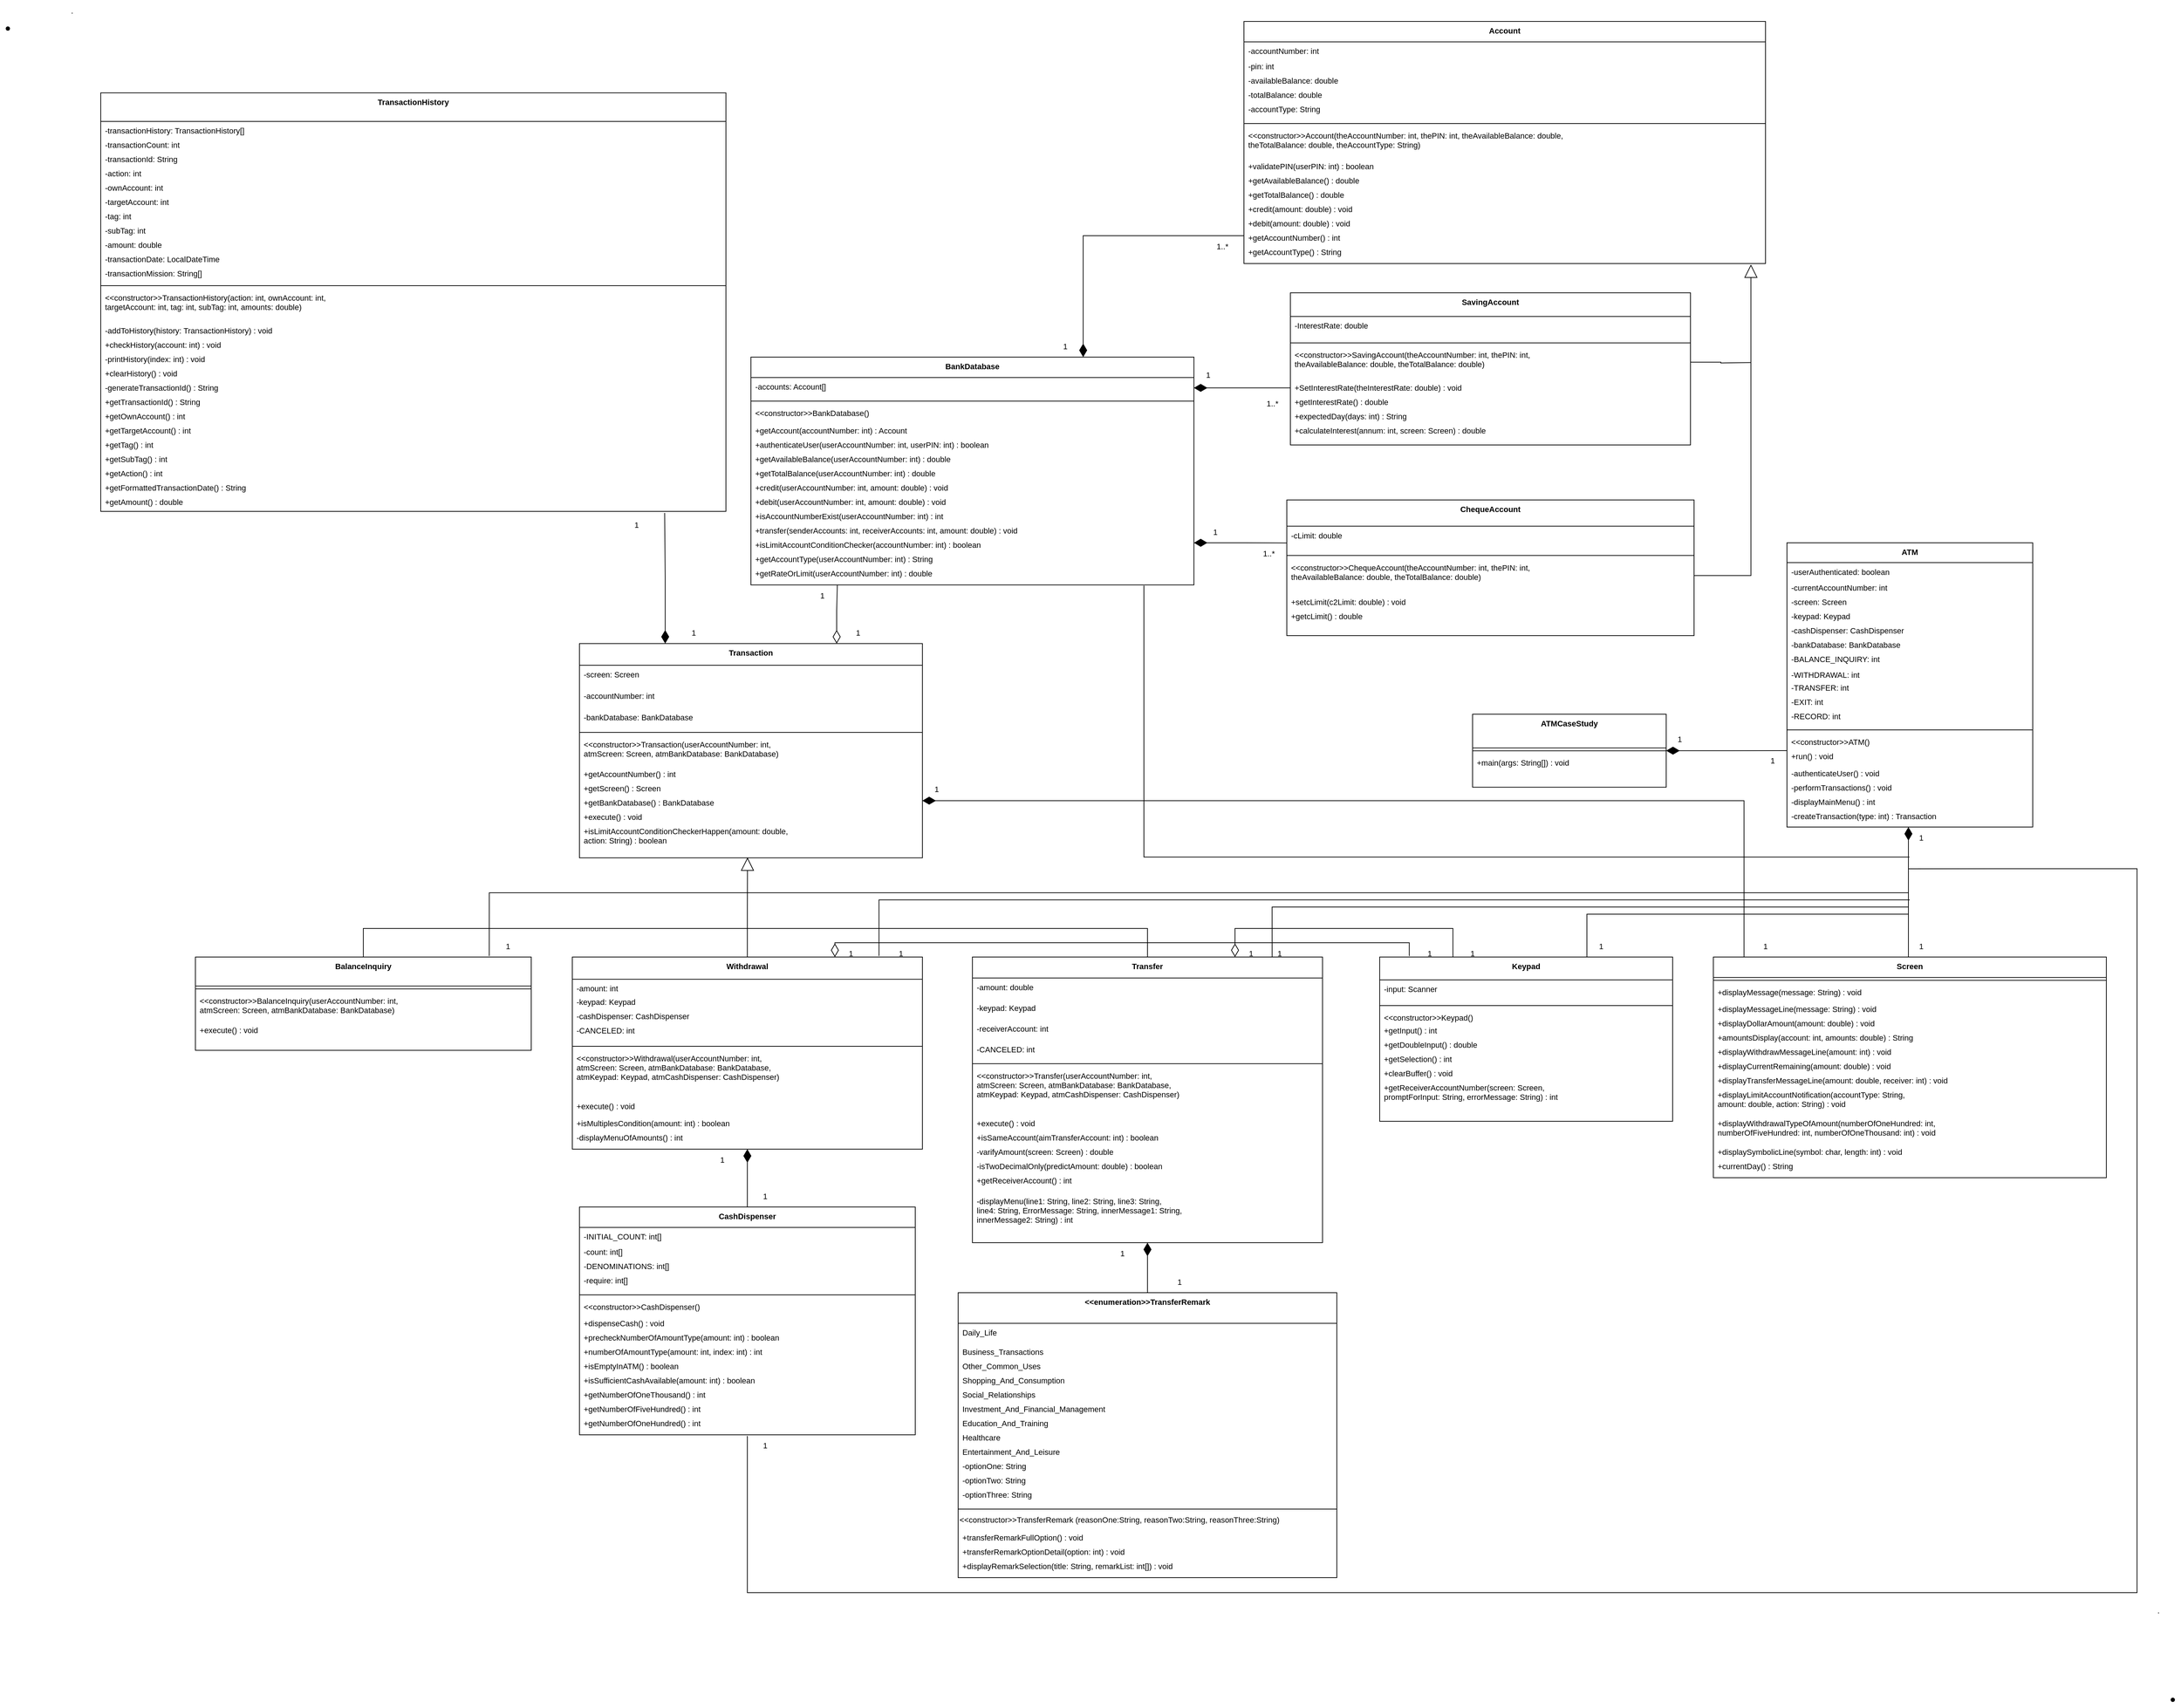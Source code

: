 <mxfile version="28.2.8">
  <diagram name="第 1 页" id="36anrVV9waf72uY3AOod">
    <mxGraphModel dx="1871" dy="1868" grid="1" gridSize="10" guides="1" tooltips="1" connect="1" arrows="1" fold="1" page="1" pageScale="1" pageWidth="827" pageHeight="1169" math="0" shadow="0">
      <root>
        <mxCell id="0" />
        <mxCell id="1" parent="0" />
        <mxCell id="KC17zQEP-fs8KMPw8967-210" value="ATMCaseStudy" style="swimlane;fontStyle=1;align=center;verticalAlign=top;childLayout=stackLayout;horizontal=1;startSize=47.2;horizontalStack=0;resizeParent=1;resizeParentMax=0;resizeLast=0;collapsible=0;marginBottom=0;fontSize=11;" parent="1" vertex="1">
          <mxGeometry x="1440" y="420" width="271" height="102.2" as="geometry" />
        </mxCell>
        <mxCell id="KC17zQEP-fs8KMPw8967-211" style="line;strokeWidth=1;fillColor=none;align=left;verticalAlign=middle;spacingTop=-1;spacingLeft=3;spacingRight=3;rotatable=0;labelPosition=right;points=[];portConstraint=eastwest;strokeColor=inherit;fontSize=11;" parent="KC17zQEP-fs8KMPw8967-210" vertex="1">
          <mxGeometry y="47.2" width="271" height="8" as="geometry" />
        </mxCell>
        <mxCell id="KC17zQEP-fs8KMPw8967-212" value="+main(args: String[]) : void" style="text;strokeColor=none;fillColor=none;align=left;verticalAlign=top;spacingLeft=4;spacingRight=4;overflow=hidden;rotatable=0;points=[[0,0.5],[1,0.5]];portConstraint=eastwest;fontSize=11;" parent="KC17zQEP-fs8KMPw8967-210" vertex="1">
          <mxGeometry y="55.2" width="271" height="47" as="geometry" />
        </mxCell>
        <mxCell id="KC17zQEP-fs8KMPw8967-430" style="edgeStyle=orthogonalEdgeStyle;rounded=0;orthogonalLoop=1;jettySize=auto;html=1;entryX=0.5;entryY=0;entryDx=0;entryDy=0;startArrow=diamondThin;startFill=1;endArrow=none;endFill=0;startSize=16;fontSize=11;" parent="1" source="KC17zQEP-fs8KMPw8967-213" target="KC17zQEP-fs8KMPw8967-313" edge="1">
          <mxGeometry relative="1" as="geometry">
            <Array as="points">
              <mxPoint x="2050" y="760" />
            </Array>
          </mxGeometry>
        </mxCell>
        <mxCell id="KC17zQEP-fs8KMPw8967-213" value="ATM" style="swimlane;fontStyle=1;align=center;verticalAlign=top;childLayout=stackLayout;horizontal=1;startSize=27.765;horizontalStack=0;resizeParent=1;resizeParentMax=0;resizeLast=0;collapsible=0;marginBottom=0;fontSize=11;" parent="1" vertex="1">
          <mxGeometry x="1880" y="180" width="344" height="398.005" as="geometry" />
        </mxCell>
        <mxCell id="KC17zQEP-fs8KMPw8967-214" value="-userAuthenticated: boolean" style="text;strokeColor=none;fillColor=none;align=left;verticalAlign=top;spacingLeft=4;spacingRight=4;overflow=hidden;rotatable=0;points=[[0,0.5],[1,0.5]];portConstraint=eastwest;fontSize=11;" parent="KC17zQEP-fs8KMPw8967-213" vertex="1">
          <mxGeometry y="27.765" width="344" height="22.24" as="geometry" />
        </mxCell>
        <mxCell id="KC17zQEP-fs8KMPw8967-215" value="-currentAccountNumber: int" style="text;strokeColor=none;fillColor=none;align=left;verticalAlign=top;spacingLeft=4;spacingRight=4;overflow=hidden;rotatable=0;points=[[0,0.5],[1,0.5]];portConstraint=eastwest;fontSize=11;" parent="KC17zQEP-fs8KMPw8967-213" vertex="1">
          <mxGeometry y="50.005" width="344" height="20" as="geometry" />
        </mxCell>
        <mxCell id="KC17zQEP-fs8KMPw8967-216" value="-screen: Screen" style="text;strokeColor=none;fillColor=none;align=left;verticalAlign=top;spacingLeft=4;spacingRight=4;overflow=hidden;rotatable=0;points=[[0,0.5],[1,0.5]];portConstraint=eastwest;fontSize=11;" parent="KC17zQEP-fs8KMPw8967-213" vertex="1">
          <mxGeometry y="70.005" width="344" height="20" as="geometry" />
        </mxCell>
        <mxCell id="KC17zQEP-fs8KMPw8967-217" value="-keypad: Keypad" style="text;strokeColor=none;fillColor=none;align=left;verticalAlign=top;spacingLeft=4;spacingRight=4;overflow=hidden;rotatable=0;points=[[0,0.5],[1,0.5]];portConstraint=eastwest;fontSize=11;" parent="KC17zQEP-fs8KMPw8967-213" vertex="1">
          <mxGeometry y="90.005" width="344" height="20" as="geometry" />
        </mxCell>
        <mxCell id="KC17zQEP-fs8KMPw8967-218" value="-cashDispenser: CashDispenser" style="text;strokeColor=none;fillColor=none;align=left;verticalAlign=top;spacingLeft=4;spacingRight=4;overflow=hidden;rotatable=0;points=[[0,0.5],[1,0.5]];portConstraint=eastwest;fontSize=11;" parent="KC17zQEP-fs8KMPw8967-213" vertex="1">
          <mxGeometry y="110.005" width="344" height="20" as="geometry" />
        </mxCell>
        <mxCell id="KC17zQEP-fs8KMPw8967-219" value="-bankDatabase: BankDatabase" style="text;strokeColor=none;fillColor=none;align=left;verticalAlign=top;spacingLeft=4;spacingRight=4;overflow=hidden;rotatable=0;points=[[0,0.5],[1,0.5]];portConstraint=eastwest;fontSize=11;" parent="KC17zQEP-fs8KMPw8967-213" vertex="1">
          <mxGeometry y="130.005" width="344" height="20" as="geometry" />
        </mxCell>
        <mxCell id="KC17zQEP-fs8KMPw8967-220" value="-BALANCE_INQUIRY: int" style="text;strokeColor=none;fillColor=none;align=left;verticalAlign=top;spacingLeft=4;spacingRight=4;overflow=hidden;rotatable=0;points=[[0,0.5],[1,0.5]];portConstraint=eastwest;fontSize=11;" parent="KC17zQEP-fs8KMPw8967-213" vertex="1">
          <mxGeometry y="150.005" width="344" height="22" as="geometry" />
        </mxCell>
        <mxCell id="KC17zQEP-fs8KMPw8967-221" value="-WITHDRAWAL: int" style="text;strokeColor=none;fillColor=none;align=left;verticalAlign=top;spacingLeft=4;spacingRight=4;overflow=hidden;rotatable=0;points=[[0,0.5],[1,0.5]];portConstraint=eastwest;fontSize=11;" parent="KC17zQEP-fs8KMPw8967-213" vertex="1">
          <mxGeometry y="172.005" width="344" height="18" as="geometry" />
        </mxCell>
        <mxCell id="KC17zQEP-fs8KMPw8967-222" value="-TRANSFER: int" style="text;strokeColor=none;fillColor=none;align=left;verticalAlign=top;spacingLeft=4;spacingRight=4;overflow=hidden;rotatable=0;points=[[0,0.5],[1,0.5]];portConstraint=eastwest;fontSize=11;" parent="KC17zQEP-fs8KMPw8967-213" vertex="1">
          <mxGeometry y="190.005" width="344" height="20" as="geometry" />
        </mxCell>
        <mxCell id="KC17zQEP-fs8KMPw8967-223" value="-EXIT: int" style="text;strokeColor=none;fillColor=none;align=left;verticalAlign=top;spacingLeft=4;spacingRight=4;overflow=hidden;rotatable=0;points=[[0,0.5],[1,0.5]];portConstraint=eastwest;fontSize=11;" parent="KC17zQEP-fs8KMPw8967-213" vertex="1">
          <mxGeometry y="210.005" width="344" height="20" as="geometry" />
        </mxCell>
        <mxCell id="KC17zQEP-fs8KMPw8967-224" value="-RECORD: int" style="text;strokeColor=none;fillColor=none;align=left;verticalAlign=top;spacingLeft=4;spacingRight=4;overflow=hidden;rotatable=0;points=[[0,0.5],[1,0.5]];portConstraint=eastwest;fontSize=11;" parent="KC17zQEP-fs8KMPw8967-213" vertex="1">
          <mxGeometry y="230.005" width="344" height="28" as="geometry" />
        </mxCell>
        <mxCell id="KC17zQEP-fs8KMPw8967-225" style="line;strokeWidth=1;fillColor=none;align=left;verticalAlign=middle;spacingTop=-1;spacingLeft=3;spacingRight=3;rotatable=0;labelPosition=right;points=[];portConstraint=eastwest;strokeColor=inherit;fontSize=11;" parent="KC17zQEP-fs8KMPw8967-213" vertex="1">
          <mxGeometry y="258.005" width="344" height="8" as="geometry" />
        </mxCell>
        <mxCell id="KC17zQEP-fs8KMPw8967-421" value="&lt;&lt;constructor&gt;&gt;ATM()" style="text;strokeColor=none;fillColor=none;align=left;verticalAlign=top;spacingLeft=4;spacingRight=4;overflow=hidden;rotatable=0;points=[[0,0.5],[1,0.5]];portConstraint=eastwest;fontSize=11;" parent="KC17zQEP-fs8KMPw8967-213" vertex="1">
          <mxGeometry y="266.005" width="344" height="20" as="geometry" />
        </mxCell>
        <mxCell id="KC17zQEP-fs8KMPw8967-226" value="+run() : void" style="text;strokeColor=none;fillColor=none;align=left;verticalAlign=top;spacingLeft=4;spacingRight=4;overflow=hidden;rotatable=0;points=[[0,0.5],[1,0.5]];portConstraint=eastwest;fontSize=11;" parent="KC17zQEP-fs8KMPw8967-213" vertex="1">
          <mxGeometry y="286.005" width="344" height="24" as="geometry" />
        </mxCell>
        <mxCell id="KC17zQEP-fs8KMPw8967-227" value="-authenticateUser() : void" style="text;strokeColor=none;fillColor=none;align=left;verticalAlign=top;spacingLeft=4;spacingRight=4;overflow=hidden;rotatable=0;points=[[0,0.5],[1,0.5]];portConstraint=eastwest;fontSize=11;" parent="KC17zQEP-fs8KMPw8967-213" vertex="1">
          <mxGeometry y="310.005" width="344" height="20" as="geometry" />
        </mxCell>
        <mxCell id="KC17zQEP-fs8KMPw8967-228" value="-performTransactions() : void" style="text;strokeColor=none;fillColor=none;align=left;verticalAlign=top;spacingLeft=4;spacingRight=4;overflow=hidden;rotatable=0;points=[[0,0.5],[1,0.5]];portConstraint=eastwest;fontSize=11;" parent="KC17zQEP-fs8KMPw8967-213" vertex="1">
          <mxGeometry y="330.005" width="344" height="20" as="geometry" />
        </mxCell>
        <mxCell id="KC17zQEP-fs8KMPw8967-229" value="-displayMainMenu() : int" style="text;strokeColor=none;fillColor=none;align=left;verticalAlign=top;spacingLeft=4;spacingRight=4;overflow=hidden;rotatable=0;points=[[0,0.5],[1,0.5]];portConstraint=eastwest;fontSize=11;" parent="KC17zQEP-fs8KMPw8967-213" vertex="1">
          <mxGeometry y="350.005" width="344" height="20" as="geometry" />
        </mxCell>
        <mxCell id="KC17zQEP-fs8KMPw8967-230" value="-createTransaction(type: int) : Transaction" style="text;strokeColor=none;fillColor=none;align=left;verticalAlign=top;spacingLeft=4;spacingRight=4;overflow=hidden;rotatable=0;points=[[0,0.5],[1,0.5]];portConstraint=eastwest;fontSize=11;" parent="KC17zQEP-fs8KMPw8967-213" vertex="1">
          <mxGeometry y="370.005" width="344" height="28" as="geometry" />
        </mxCell>
        <mxCell id="KC17zQEP-fs8KMPw8967-449" style="edgeStyle=orthogonalEdgeStyle;rounded=0;orthogonalLoop=1;jettySize=auto;html=1;exitX=0.75;exitY=0;exitDx=0;exitDy=0;entryX=0;entryY=0.5;entryDx=0;entryDy=0;startArrow=diamondThin;startFill=1;endArrow=none;endFill=0;startSize=16;fontSize=11;" parent="1" source="KC17zQEP-fs8KMPw8967-231" target="KC17zQEP-fs8KMPw8967-259" edge="1">
          <mxGeometry relative="1" as="geometry" />
        </mxCell>
        <mxCell id="KC17zQEP-fs8KMPw8967-231" value="BankDatabase" style="swimlane;fontStyle=1;align=center;verticalAlign=top;childLayout=stackLayout;horizontal=1;startSize=28.571;horizontalStack=0;resizeParent=1;resizeParentMax=0;resizeLast=0;collapsible=0;marginBottom=0;fontSize=11;" parent="1" vertex="1">
          <mxGeometry x="430" y="-80" width="620" height="319.001" as="geometry" />
        </mxCell>
        <mxCell id="KC17zQEP-fs8KMPw8967-232" value="-accounts: Account[]" style="text;strokeColor=none;fillColor=none;align=left;verticalAlign=top;spacingLeft=4;spacingRight=4;overflow=hidden;rotatable=0;points=[[0,0.5],[1,0.5]];portConstraint=eastwest;fontSize=11;" parent="KC17zQEP-fs8KMPw8967-231" vertex="1">
          <mxGeometry y="28.571" width="620" height="29" as="geometry" />
        </mxCell>
        <mxCell id="KC17zQEP-fs8KMPw8967-233" style="line;strokeWidth=1;fillColor=none;align=left;verticalAlign=middle;spacingTop=-1;spacingLeft=3;spacingRight=3;rotatable=0;labelPosition=right;points=[];portConstraint=eastwest;strokeColor=inherit;fontSize=11;" parent="KC17zQEP-fs8KMPw8967-231" vertex="1">
          <mxGeometry y="57.571" width="620" height="8" as="geometry" />
        </mxCell>
        <mxCell id="KC17zQEP-fs8KMPw8967-234" value="&lt;&lt;constructor&gt;&gt;BankDatabase()" style="text;strokeColor=none;fillColor=none;align=left;verticalAlign=top;spacingLeft=4;spacingRight=4;overflow=hidden;rotatable=0;points=[[0,0.5],[1,0.5]];portConstraint=eastwest;fontSize=11;" parent="KC17zQEP-fs8KMPw8967-231" vertex="1">
          <mxGeometry y="65.571" width="620" height="24.43" as="geometry" />
        </mxCell>
        <mxCell id="KC17zQEP-fs8KMPw8967-235" value="+getAccount(accountNumber: int) : Account" style="text;strokeColor=none;fillColor=none;align=left;verticalAlign=top;spacingLeft=4;spacingRight=4;overflow=hidden;rotatable=0;points=[[0,0.5],[1,0.5]];portConstraint=eastwest;fontSize=11;" parent="KC17zQEP-fs8KMPw8967-231" vertex="1">
          <mxGeometry y="90.001" width="620" height="20" as="geometry" />
        </mxCell>
        <mxCell id="KC17zQEP-fs8KMPw8967-236" value="+authenticateUser(userAccountNumber: int, userPIN: int) : boolean" style="text;strokeColor=none;fillColor=none;align=left;verticalAlign=top;spacingLeft=4;spacingRight=4;overflow=hidden;rotatable=0;points=[[0,0.5],[1,0.5]];portConstraint=eastwest;fontSize=11;" parent="KC17zQEP-fs8KMPw8967-231" vertex="1">
          <mxGeometry y="110.001" width="620" height="20" as="geometry" />
        </mxCell>
        <mxCell id="KC17zQEP-fs8KMPw8967-237" value="+getAvailableBalance(userAccountNumber: int) : double" style="text;strokeColor=none;fillColor=none;align=left;verticalAlign=top;spacingLeft=4;spacingRight=4;overflow=hidden;rotatable=0;points=[[0,0.5],[1,0.5]];portConstraint=eastwest;fontSize=11;" parent="KC17zQEP-fs8KMPw8967-231" vertex="1">
          <mxGeometry y="130.001" width="620" height="20" as="geometry" />
        </mxCell>
        <mxCell id="KC17zQEP-fs8KMPw8967-238" value="+getTotalBalance(userAccountNumber: int) : double" style="text;strokeColor=none;fillColor=none;align=left;verticalAlign=top;spacingLeft=4;spacingRight=4;overflow=hidden;rotatable=0;points=[[0,0.5],[1,0.5]];portConstraint=eastwest;fontSize=11;" parent="KC17zQEP-fs8KMPw8967-231" vertex="1">
          <mxGeometry y="150.001" width="620" height="20" as="geometry" />
        </mxCell>
        <mxCell id="KC17zQEP-fs8KMPw8967-239" value="+credit(userAccountNumber: int, amount: double) : void" style="text;strokeColor=none;fillColor=none;align=left;verticalAlign=top;spacingLeft=4;spacingRight=4;overflow=hidden;rotatable=0;points=[[0,0.5],[1,0.5]];portConstraint=eastwest;fontSize=11;" parent="KC17zQEP-fs8KMPw8967-231" vertex="1">
          <mxGeometry y="170.001" width="620" height="20" as="geometry" />
        </mxCell>
        <mxCell id="KC17zQEP-fs8KMPw8967-240" value="+debit(userAccountNumber: int, amount: double) : void" style="text;strokeColor=none;fillColor=none;align=left;verticalAlign=top;spacingLeft=4;spacingRight=4;overflow=hidden;rotatable=0;points=[[0,0.5],[1,0.5]];portConstraint=eastwest;fontSize=11;" parent="KC17zQEP-fs8KMPw8967-231" vertex="1">
          <mxGeometry y="190.001" width="620" height="20" as="geometry" />
        </mxCell>
        <mxCell id="KC17zQEP-fs8KMPw8967-241" value="+isAccountNumberExist(userAccountNumber: int) : int" style="text;strokeColor=none;fillColor=none;align=left;verticalAlign=top;spacingLeft=4;spacingRight=4;overflow=hidden;rotatable=0;points=[[0,0.5],[1,0.5]];portConstraint=eastwest;fontSize=11;" parent="KC17zQEP-fs8KMPw8967-231" vertex="1">
          <mxGeometry y="210.001" width="620" height="20" as="geometry" />
        </mxCell>
        <mxCell id="KC17zQEP-fs8KMPw8967-242" value="+transfer(senderAccounts: int, receiverAccounts: int, amount: double) : void" style="text;strokeColor=none;fillColor=none;align=left;verticalAlign=top;spacingLeft=4;spacingRight=4;overflow=hidden;rotatable=0;points=[[0,0.5],[1,0.5]];portConstraint=eastwest;fontSize=11;" parent="KC17zQEP-fs8KMPw8967-231" vertex="1">
          <mxGeometry y="230.001" width="620" height="20" as="geometry" />
        </mxCell>
        <mxCell id="KC17zQEP-fs8KMPw8967-243" value="+isLimitAccountConditionChecker(accountNumber: int) : boolean" style="text;strokeColor=none;fillColor=none;align=left;verticalAlign=top;spacingLeft=4;spacingRight=4;overflow=hidden;rotatable=0;points=[[0,0.5],[1,0.5]];portConstraint=eastwest;fontSize=11;" parent="KC17zQEP-fs8KMPw8967-231" vertex="1">
          <mxGeometry y="250.001" width="620" height="20" as="geometry" />
        </mxCell>
        <mxCell id="KC17zQEP-fs8KMPw8967-244" value="+getAccountType(userAccountNumber: int) : String" style="text;strokeColor=none;fillColor=none;align=left;verticalAlign=top;spacingLeft=4;spacingRight=4;overflow=hidden;rotatable=0;points=[[0,0.5],[1,0.5]];portConstraint=eastwest;fontSize=11;" parent="KC17zQEP-fs8KMPw8967-231" vertex="1">
          <mxGeometry y="270.001" width="620" height="20" as="geometry" />
        </mxCell>
        <mxCell id="KC17zQEP-fs8KMPw8967-444" style="edgeStyle=orthogonalEdgeStyle;rounded=0;orthogonalLoop=1;jettySize=auto;html=1;endArrow=none;endFill=0;fontSize=11;" parent="KC17zQEP-fs8KMPw8967-231" edge="1">
          <mxGeometry relative="1" as="geometry">
            <mxPoint x="1621.333" y="700" as="targetPoint" />
            <mxPoint x="550" y="320" as="sourcePoint" />
            <Array as="points">
              <mxPoint x="550" y="700" />
            </Array>
          </mxGeometry>
        </mxCell>
        <mxCell id="KC17zQEP-fs8KMPw8967-245" value="+getRateOrLimit(userAccountNumber: int) : double" style="text;strokeColor=none;fillColor=none;align=left;verticalAlign=top;spacingLeft=4;spacingRight=4;overflow=hidden;rotatable=0;points=[[0,0.5],[1,0.5]];portConstraint=eastwest;fontSize=11;" parent="KC17zQEP-fs8KMPw8967-231" vertex="1">
          <mxGeometry y="290.001" width="620" height="29" as="geometry" />
        </mxCell>
        <mxCell id="KC17zQEP-fs8KMPw8967-246" value="Account" style="swimlane;fontStyle=1;align=center;verticalAlign=top;childLayout=stackLayout;horizontal=1;startSize=28.571;horizontalStack=0;resizeParent=1;resizeParentMax=0;resizeLast=0;collapsible=0;marginBottom=0;fontSize=11;" parent="1" vertex="1">
          <mxGeometry x="1120" y="-550" width="730" height="339.001" as="geometry" />
        </mxCell>
        <mxCell id="KC17zQEP-fs8KMPw8967-247" value="-accountNumber: int" style="text;strokeColor=none;fillColor=none;align=left;verticalAlign=top;spacingLeft=4;spacingRight=4;overflow=hidden;rotatable=0;points=[[0,0.5],[1,0.5]];portConstraint=eastwest;fontSize=11;" parent="KC17zQEP-fs8KMPw8967-246" vertex="1">
          <mxGeometry y="28.571" width="730" height="21.43" as="geometry" />
        </mxCell>
        <mxCell id="KC17zQEP-fs8KMPw8967-248" value="-pin: int" style="text;strokeColor=none;fillColor=none;align=left;verticalAlign=top;spacingLeft=4;spacingRight=4;overflow=hidden;rotatable=0;points=[[0,0.5],[1,0.5]];portConstraint=eastwest;fontSize=11;" parent="KC17zQEP-fs8KMPw8967-246" vertex="1">
          <mxGeometry y="50.001" width="730" height="20" as="geometry" />
        </mxCell>
        <mxCell id="KC17zQEP-fs8KMPw8967-249" value="-availableBalance: double" style="text;strokeColor=none;fillColor=none;align=left;verticalAlign=top;spacingLeft=4;spacingRight=4;overflow=hidden;rotatable=0;points=[[0,0.5],[1,0.5]];portConstraint=eastwest;fontSize=11;" parent="KC17zQEP-fs8KMPw8967-246" vertex="1">
          <mxGeometry y="70.001" width="730" height="20" as="geometry" />
        </mxCell>
        <mxCell id="KC17zQEP-fs8KMPw8967-250" value="-totalBalance: double" style="text;strokeColor=none;fillColor=none;align=left;verticalAlign=top;spacingLeft=4;spacingRight=4;overflow=hidden;rotatable=0;points=[[0,0.5],[1,0.5]];portConstraint=eastwest;fontSize=11;" parent="KC17zQEP-fs8KMPw8967-246" vertex="1">
          <mxGeometry y="90.001" width="730" height="20" as="geometry" />
        </mxCell>
        <mxCell id="KC17zQEP-fs8KMPw8967-251" value="-accountType: String" style="text;strokeColor=none;fillColor=none;align=left;verticalAlign=top;spacingLeft=4;spacingRight=4;overflow=hidden;rotatable=0;points=[[0,0.5],[1,0.5]];portConstraint=eastwest;fontSize=11;" parent="KC17zQEP-fs8KMPw8967-246" vertex="1">
          <mxGeometry y="110.001" width="730" height="29" as="geometry" />
        </mxCell>
        <mxCell id="KC17zQEP-fs8KMPw8967-252" style="line;strokeWidth=1;fillColor=none;align=left;verticalAlign=middle;spacingTop=-1;spacingLeft=3;spacingRight=3;rotatable=0;labelPosition=right;points=[];portConstraint=eastwest;strokeColor=inherit;fontSize=11;" parent="KC17zQEP-fs8KMPw8967-246" vertex="1">
          <mxGeometry y="139.001" width="730" height="8" as="geometry" />
        </mxCell>
        <mxCell id="KC17zQEP-fs8KMPw8967-253" value="&lt;&lt;constructor&gt;&gt;Account(theAccountNumber: int, thePIN: int, theAvailableBalance: double, &#xa;theTotalBalance: double, theAccountType: String)" style="text;strokeColor=none;fillColor=none;align=left;verticalAlign=top;spacingLeft=4;spacingRight=4;overflow=hidden;rotatable=0;points=[[0,0.5],[1,0.5]];portConstraint=eastwest;fontSize=11;" parent="KC17zQEP-fs8KMPw8967-246" vertex="1">
          <mxGeometry y="147.001" width="730" height="43" as="geometry" />
        </mxCell>
        <mxCell id="KC17zQEP-fs8KMPw8967-254" value="+validatePIN(userPIN: int) : boolean" style="text;strokeColor=none;fillColor=none;align=left;verticalAlign=top;spacingLeft=4;spacingRight=4;overflow=hidden;rotatable=0;points=[[0,0.5],[1,0.5]];portConstraint=eastwest;fontSize=11;" parent="KC17zQEP-fs8KMPw8967-246" vertex="1">
          <mxGeometry y="190.001" width="730" height="20" as="geometry" />
        </mxCell>
        <mxCell id="KC17zQEP-fs8KMPw8967-255" value="+getAvailableBalance() : double" style="text;strokeColor=none;fillColor=none;align=left;verticalAlign=top;spacingLeft=4;spacingRight=4;overflow=hidden;rotatable=0;points=[[0,0.5],[1,0.5]];portConstraint=eastwest;fontSize=11;" parent="KC17zQEP-fs8KMPw8967-246" vertex="1">
          <mxGeometry y="210.001" width="730" height="20" as="geometry" />
        </mxCell>
        <mxCell id="KC17zQEP-fs8KMPw8967-256" value="+getTotalBalance() : double" style="text;strokeColor=none;fillColor=none;align=left;verticalAlign=top;spacingLeft=4;spacingRight=4;overflow=hidden;rotatable=0;points=[[0,0.5],[1,0.5]];portConstraint=eastwest;fontSize=11;" parent="KC17zQEP-fs8KMPw8967-246" vertex="1">
          <mxGeometry y="230.001" width="730" height="20" as="geometry" />
        </mxCell>
        <mxCell id="KC17zQEP-fs8KMPw8967-257" value="+credit(amount: double) : void" style="text;strokeColor=none;fillColor=none;align=left;verticalAlign=top;spacingLeft=4;spacingRight=4;overflow=hidden;rotatable=0;points=[[0,0.5],[1,0.5]];portConstraint=eastwest;fontSize=11;" parent="KC17zQEP-fs8KMPw8967-246" vertex="1">
          <mxGeometry y="250.001" width="730" height="20" as="geometry" />
        </mxCell>
        <mxCell id="KC17zQEP-fs8KMPw8967-258" value="+debit(amount: double) : void" style="text;strokeColor=none;fillColor=none;align=left;verticalAlign=top;spacingLeft=4;spacingRight=4;overflow=hidden;rotatable=0;points=[[0,0.5],[1,0.5]];portConstraint=eastwest;fontSize=11;" parent="KC17zQEP-fs8KMPw8967-246" vertex="1">
          <mxGeometry y="270.001" width="730" height="20" as="geometry" />
        </mxCell>
        <mxCell id="KC17zQEP-fs8KMPw8967-259" value="+getAccountNumber() : int" style="text;strokeColor=none;fillColor=none;align=left;verticalAlign=top;spacingLeft=4;spacingRight=4;overflow=hidden;rotatable=0;points=[[0,0.5],[1,0.5]];portConstraint=eastwest;fontSize=11;" parent="KC17zQEP-fs8KMPw8967-246" vertex="1">
          <mxGeometry y="290.001" width="730" height="20" as="geometry" />
        </mxCell>
        <mxCell id="KC17zQEP-fs8KMPw8967-260" value="+getAccountType() : String" style="text;strokeColor=none;fillColor=none;align=left;verticalAlign=top;spacingLeft=4;spacingRight=4;overflow=hidden;rotatable=0;points=[[0,0.5],[1,0.5]];portConstraint=eastwest;fontSize=11;" parent="KC17zQEP-fs8KMPw8967-246" vertex="1">
          <mxGeometry y="310.001" width="730" height="29" as="geometry" />
        </mxCell>
        <mxCell id="KC17zQEP-fs8KMPw8967-261" value="SavingAccount" style="swimlane;fontStyle=1;align=center;verticalAlign=top;childLayout=stackLayout;horizontal=1;startSize=33.143;horizontalStack=0;resizeParent=1;resizeParentMax=0;resizeLast=0;collapsible=0;marginBottom=0;fontSize=11;" parent="1" vertex="1">
          <mxGeometry x="1185" y="-170" width="560" height="213.003" as="geometry" />
        </mxCell>
        <mxCell id="KC17zQEP-fs8KMPw8967-262" value="-InterestRate: double" style="text;strokeColor=none;fillColor=none;align=left;verticalAlign=top;spacingLeft=4;spacingRight=4;overflow=hidden;rotatable=0;points=[[0,0.5],[1,0.5]];portConstraint=eastwest;fontSize=11;" parent="KC17zQEP-fs8KMPw8967-261" vertex="1">
          <mxGeometry y="33.143" width="560" height="33" as="geometry" />
        </mxCell>
        <mxCell id="KC17zQEP-fs8KMPw8967-263" style="line;strokeWidth=1;fillColor=none;align=left;verticalAlign=middle;spacingTop=-1;spacingLeft=3;spacingRight=3;rotatable=0;labelPosition=right;points=[];portConstraint=eastwest;strokeColor=inherit;fontSize=11;" parent="KC17zQEP-fs8KMPw8967-261" vertex="1">
          <mxGeometry y="66.143" width="560" height="8" as="geometry" />
        </mxCell>
        <mxCell id="KC17zQEP-fs8KMPw8967-446" style="edgeStyle=orthogonalEdgeStyle;rounded=0;orthogonalLoop=1;jettySize=auto;html=1;exitX=1;exitY=0.5;exitDx=0;exitDy=0;endArrow=none;endFill=0;fontSize=11;" parent="KC17zQEP-fs8KMPw8967-261" source="KC17zQEP-fs8KMPw8967-264" edge="1">
          <mxGeometry relative="1" as="geometry">
            <mxPoint x="645" y="97.667" as="targetPoint" />
          </mxGeometry>
        </mxCell>
        <mxCell id="KC17zQEP-fs8KMPw8967-264" value="&lt;&lt;constructor&gt;&gt;SavingAccount(theAccountNumber: int, thePIN: int, &#xa;theAvailableBalance: double, theTotalBalance: double)" style="text;strokeColor=none;fillColor=none;align=left;verticalAlign=top;spacingLeft=4;spacingRight=4;overflow=hidden;rotatable=0;points=[[0,0.5],[1,0.5]];portConstraint=eastwest;fontSize=11;" parent="KC17zQEP-fs8KMPw8967-261" vertex="1">
          <mxGeometry y="74.143" width="560" height="45.86" as="geometry" />
        </mxCell>
        <mxCell id="KC17zQEP-fs8KMPw8967-265" value="+SetInterestRate(theInterestRate: double) : void" style="text;strokeColor=none;fillColor=none;align=left;verticalAlign=top;spacingLeft=4;spacingRight=4;overflow=hidden;rotatable=0;points=[[0,0.5],[1,0.5]];portConstraint=eastwest;fontSize=11;" parent="KC17zQEP-fs8KMPw8967-261" vertex="1">
          <mxGeometry y="120.003" width="560" height="20" as="geometry" />
        </mxCell>
        <mxCell id="KC17zQEP-fs8KMPw8967-266" value="+getInterestRate() : double" style="text;strokeColor=none;fillColor=none;align=left;verticalAlign=top;spacingLeft=4;spacingRight=4;overflow=hidden;rotatable=0;points=[[0,0.5],[1,0.5]];portConstraint=eastwest;fontSize=11;" parent="KC17zQEP-fs8KMPw8967-261" vertex="1">
          <mxGeometry y="140.003" width="560" height="20" as="geometry" />
        </mxCell>
        <mxCell id="KC17zQEP-fs8KMPw8967-267" value="+expectedDay(days: int) : String" style="text;strokeColor=none;fillColor=none;align=left;verticalAlign=top;spacingLeft=4;spacingRight=4;overflow=hidden;rotatable=0;points=[[0,0.5],[1,0.5]];portConstraint=eastwest;fontSize=11;" parent="KC17zQEP-fs8KMPw8967-261" vertex="1">
          <mxGeometry y="160.003" width="560" height="20" as="geometry" />
        </mxCell>
        <mxCell id="KC17zQEP-fs8KMPw8967-268" value="+calculateInterest(annum: int, screen: Screen) : double" style="text;strokeColor=none;fillColor=none;align=left;verticalAlign=top;spacingLeft=4;spacingRight=4;overflow=hidden;rotatable=0;points=[[0,0.5],[1,0.5]];portConstraint=eastwest;fontSize=11;" parent="KC17zQEP-fs8KMPw8967-261" vertex="1">
          <mxGeometry y="180.003" width="560" height="33" as="geometry" />
        </mxCell>
        <mxCell id="KC17zQEP-fs8KMPw8967-269" value="ChequeAccount" style="swimlane;fontStyle=1;align=center;verticalAlign=top;childLayout=stackLayout;horizontal=1;startSize=36.8;horizontalStack=0;resizeParent=1;resizeParentMax=0;resizeLast=0;collapsible=0;marginBottom=0;fontSize=11;" parent="1" vertex="1">
          <mxGeometry x="1180" y="120" width="570" height="190" as="geometry" />
        </mxCell>
        <mxCell id="KC17zQEP-fs8KMPw8967-270" value="-cLimit: double" style="text;strokeColor=none;fillColor=none;align=left;verticalAlign=top;spacingLeft=4;spacingRight=4;overflow=hidden;rotatable=0;points=[[0,0.5],[1,0.5]];portConstraint=eastwest;fontSize=11;" parent="KC17zQEP-fs8KMPw8967-269" vertex="1">
          <mxGeometry y="36.8" width="570" height="37" as="geometry" />
        </mxCell>
        <mxCell id="KC17zQEP-fs8KMPw8967-271" style="line;strokeWidth=1;fillColor=none;align=left;verticalAlign=middle;spacingTop=-1;spacingLeft=3;spacingRight=3;rotatable=0;labelPosition=right;points=[];portConstraint=eastwest;strokeColor=inherit;fontSize=11;" parent="KC17zQEP-fs8KMPw8967-269" vertex="1">
          <mxGeometry y="73.8" width="570" height="8" as="geometry" />
        </mxCell>
        <mxCell id="KC17zQEP-fs8KMPw8967-272" value="&lt;&lt;constructor&gt;&gt;ChequeAccount(theAccountNumber: int, thePIN: int, &#xa;theAvailableBalance: double, theTotalBalance: double)" style="text;strokeColor=none;fillColor=none;align=left;verticalAlign=top;spacingLeft=4;spacingRight=4;overflow=hidden;rotatable=0;points=[[0,0.5],[1,0.5]];portConstraint=eastwest;fontSize=11;" parent="KC17zQEP-fs8KMPw8967-269" vertex="1">
          <mxGeometry y="81.8" width="570" height="48.2" as="geometry" />
        </mxCell>
        <mxCell id="KC17zQEP-fs8KMPw8967-273" value="+setcLimit(c2Limit: double) : void" style="text;strokeColor=none;fillColor=none;align=left;verticalAlign=top;spacingLeft=4;spacingRight=4;overflow=hidden;rotatable=0;points=[[0,0.5],[1,0.5]];portConstraint=eastwest;fontSize=11;" parent="KC17zQEP-fs8KMPw8967-269" vertex="1">
          <mxGeometry y="130" width="570" height="20" as="geometry" />
        </mxCell>
        <mxCell id="KC17zQEP-fs8KMPw8967-274" value="+getcLimit() : double" style="text;strokeColor=none;fillColor=none;align=left;verticalAlign=top;spacingLeft=4;spacingRight=4;overflow=hidden;rotatable=0;points=[[0,0.5],[1,0.5]];portConstraint=eastwest;fontSize=11;" parent="KC17zQEP-fs8KMPw8967-269" vertex="1">
          <mxGeometry y="150" width="570" height="40" as="geometry" />
        </mxCell>
        <mxCell id="KC17zQEP-fs8KMPw8967-275" value="Transaction" style="swimlane;fontStyle=1;align=center;verticalAlign=top;childLayout=stackLayout;horizontal=1;startSize=30.4;horizontalStack=0;resizeParent=1;resizeParentMax=0;resizeLast=0;collapsible=0;marginBottom=0;fontSize=11;" parent="1" vertex="1">
          <mxGeometry x="190" y="321.1" width="480" height="300" as="geometry" />
        </mxCell>
        <mxCell id="KC17zQEP-fs8KMPw8967-277" value="-screen: Screen" style="text;strokeColor=none;fillColor=none;align=left;verticalAlign=top;spacingLeft=4;spacingRight=4;overflow=hidden;rotatable=0;points=[[0,0.5],[1,0.5]];portConstraint=eastwest;fontSize=11;" parent="KC17zQEP-fs8KMPw8967-275" vertex="1">
          <mxGeometry y="30.4" width="480" height="30" as="geometry" />
        </mxCell>
        <mxCell id="KC17zQEP-fs8KMPw8967-276" value="-accountNumber: int" style="text;strokeColor=none;fillColor=none;align=left;verticalAlign=top;spacingLeft=4;spacingRight=4;overflow=hidden;rotatable=0;points=[[0,0.5],[1,0.5]];portConstraint=eastwest;fontSize=11;" parent="KC17zQEP-fs8KMPw8967-275" vertex="1">
          <mxGeometry y="60.4" width="480" height="30" as="geometry" />
        </mxCell>
        <mxCell id="KC17zQEP-fs8KMPw8967-278" value="-bankDatabase: BankDatabase" style="text;strokeColor=none;fillColor=none;align=left;verticalAlign=top;spacingLeft=4;spacingRight=4;overflow=hidden;rotatable=0;points=[[0,0.5],[1,0.5]];portConstraint=eastwest;fontSize=11;" parent="KC17zQEP-fs8KMPw8967-275" vertex="1">
          <mxGeometry y="90.4" width="480" height="30" as="geometry" />
        </mxCell>
        <mxCell id="KC17zQEP-fs8KMPw8967-279" style="line;strokeWidth=1;fillColor=none;align=left;verticalAlign=middle;spacingTop=-1;spacingLeft=3;spacingRight=3;rotatable=0;labelPosition=right;points=[];portConstraint=eastwest;strokeColor=inherit;fontSize=11;" parent="KC17zQEP-fs8KMPw8967-275" vertex="1">
          <mxGeometry y="120.4" width="480" height="8" as="geometry" />
        </mxCell>
        <mxCell id="KC17zQEP-fs8KMPw8967-280" value="&lt;&lt;constructor&gt;&gt;Transaction(userAccountNumber: int, &#xa;atmScreen: Screen, atmBankDatabase: BankDatabase)" style="text;strokeColor=none;fillColor=none;align=left;verticalAlign=top;spacingLeft=4;spacingRight=4;overflow=hidden;rotatable=0;points=[[0,0.5],[1,0.5]];portConstraint=eastwest;fontSize=11;" parent="KC17zQEP-fs8KMPw8967-275" vertex="1">
          <mxGeometry y="128.4" width="480" height="41.6" as="geometry" />
        </mxCell>
        <mxCell id="KC17zQEP-fs8KMPw8967-281" value="+getAccountNumber() : int" style="text;strokeColor=none;fillColor=none;align=left;verticalAlign=top;spacingLeft=4;spacingRight=4;overflow=hidden;rotatable=0;points=[[0,0.5],[1,0.5]];portConstraint=eastwest;fontSize=11;" parent="KC17zQEP-fs8KMPw8967-275" vertex="1">
          <mxGeometry y="170" width="480" height="20" as="geometry" />
        </mxCell>
        <mxCell id="KC17zQEP-fs8KMPw8967-282" value="+getScreen() : Screen" style="text;strokeColor=none;fillColor=none;align=left;verticalAlign=top;spacingLeft=4;spacingRight=4;overflow=hidden;rotatable=0;points=[[0,0.5],[1,0.5]];portConstraint=eastwest;fontSize=11;" parent="KC17zQEP-fs8KMPw8967-275" vertex="1">
          <mxGeometry y="190" width="480" height="20" as="geometry" />
        </mxCell>
        <mxCell id="KC17zQEP-fs8KMPw8967-283" value="+getBankDatabase() : BankDatabase" style="text;strokeColor=none;fillColor=none;align=left;verticalAlign=top;spacingLeft=4;spacingRight=4;overflow=hidden;rotatable=0;points=[[0,0.5],[1,0.5]];portConstraint=eastwest;fontSize=11;" parent="KC17zQEP-fs8KMPw8967-275" vertex="1">
          <mxGeometry y="210" width="480" height="20" as="geometry" />
        </mxCell>
        <mxCell id="KC17zQEP-fs8KMPw8967-284" value="+execute() : void" style="text;strokeColor=none;fillColor=none;align=left;verticalAlign=top;spacingLeft=4;spacingRight=4;overflow=hidden;rotatable=0;points=[[0,0.5],[1,0.5]];portConstraint=eastwest;fontSize=11;" parent="KC17zQEP-fs8KMPw8967-275" vertex="1">
          <mxGeometry y="230" width="480" height="20" as="geometry" />
        </mxCell>
        <mxCell id="KC17zQEP-fs8KMPw8967-285" value="+isLimitAccountConditionCheckerHappen(amount: double, &#xa;action: String) : boolean" style="text;strokeColor=none;fillColor=none;align=left;verticalAlign=top;spacingLeft=4;spacingRight=4;overflow=hidden;rotatable=0;points=[[0,0.5],[1,0.5]];portConstraint=eastwest;fontSize=11;" parent="KC17zQEP-fs8KMPw8967-275" vertex="1">
          <mxGeometry y="250" width="480" height="50" as="geometry" />
        </mxCell>
        <mxCell id="KC17zQEP-fs8KMPw8967-434" style="edgeStyle=orthogonalEdgeStyle;rounded=0;orthogonalLoop=1;jettySize=auto;html=1;endArrow=none;endFill=0;exitX=0.875;exitY=-0.011;exitDx=0;exitDy=0;exitPerimeter=0;fontSize=11;" parent="1" source="KC17zQEP-fs8KMPw8967-286" edge="1">
          <mxGeometry relative="1" as="geometry">
            <mxPoint x="2050" y="670" as="targetPoint" />
            <Array as="points">
              <mxPoint x="64" y="670" />
            </Array>
          </mxGeometry>
        </mxCell>
        <mxCell id="KC17zQEP-fs8KMPw8967-438" style="edgeStyle=orthogonalEdgeStyle;rounded=0;orthogonalLoop=1;jettySize=auto;html=1;entryX=0.5;entryY=0;entryDx=0;entryDy=0;endArrow=none;endFill=0;fontSize=11;" parent="1" source="KC17zQEP-fs8KMPw8967-286" target="KC17zQEP-fs8KMPw8967-300" edge="1">
          <mxGeometry relative="1" as="geometry">
            <Array as="points">
              <mxPoint x="-113" y="720" />
              <mxPoint x="985" y="720" />
            </Array>
          </mxGeometry>
        </mxCell>
        <mxCell id="KC17zQEP-fs8KMPw8967-286" value="BalanceInquiry" style="swimlane;fontStyle=1;align=center;verticalAlign=top;childLayout=stackLayout;horizontal=1;startSize=40.571;horizontalStack=0;resizeParent=1;resizeParentMax=0;resizeLast=0;collapsible=0;marginBottom=0;fontSize=11;" parent="1" vertex="1">
          <mxGeometry x="-347.5" y="760" width="470" height="130.571" as="geometry" />
        </mxCell>
        <mxCell id="KC17zQEP-fs8KMPw8967-287" style="line;strokeWidth=1;fillColor=none;align=left;verticalAlign=middle;spacingTop=-1;spacingLeft=3;spacingRight=3;rotatable=0;labelPosition=right;points=[];portConstraint=eastwest;strokeColor=inherit;fontSize=11;" parent="KC17zQEP-fs8KMPw8967-286" vertex="1">
          <mxGeometry y="40.571" width="470" height="8" as="geometry" />
        </mxCell>
        <mxCell id="KC17zQEP-fs8KMPw8967-288" value="&lt;&lt;constructor&gt;&gt;BalanceInquiry(userAccountNumber: int, &#xa;atmScreen: Screen, atmBankDatabase: BankDatabase)" style="text;strokeColor=none;fillColor=none;align=left;verticalAlign=top;spacingLeft=4;spacingRight=4;overflow=hidden;rotatable=0;points=[[0,0.5],[1,0.5]];portConstraint=eastwest;fontSize=11;" parent="KC17zQEP-fs8KMPw8967-286" vertex="1">
          <mxGeometry y="48.571" width="470" height="41" as="geometry" />
        </mxCell>
        <mxCell id="KC17zQEP-fs8KMPw8967-289" value="+execute() : void" style="text;strokeColor=none;fillColor=none;align=left;verticalAlign=top;spacingLeft=4;spacingRight=4;overflow=hidden;rotatable=0;points=[[0,0.5],[1,0.5]];portConstraint=eastwest;fontSize=11;" parent="KC17zQEP-fs8KMPw8967-286" vertex="1">
          <mxGeometry y="89.571" width="470" height="41" as="geometry" />
        </mxCell>
        <mxCell id="KC17zQEP-fs8KMPw8967-433" style="edgeStyle=orthogonalEdgeStyle;rounded=0;orthogonalLoop=1;jettySize=auto;html=1;exitX=0.876;exitY=-0.005;exitDx=0;exitDy=0;exitPerimeter=0;endArrow=none;endFill=0;fontSize=11;" parent="1" source="KC17zQEP-fs8KMPw8967-290" edge="1">
          <mxGeometry relative="1" as="geometry">
            <mxPoint x="2051.778" y="680" as="targetPoint" />
            <Array as="points">
              <mxPoint x="609" y="680" />
            </Array>
          </mxGeometry>
        </mxCell>
        <mxCell id="KC17zQEP-fs8KMPw8967-439" style="edgeStyle=orthogonalEdgeStyle;rounded=0;orthogonalLoop=1;jettySize=auto;html=1;endArrow=none;endFill=0;startArrow=diamondThin;startFill=1;startSize=16;fontSize=11;" parent="1" source="KC17zQEP-fs8KMPw8967-290" target="KC17zQEP-fs8KMPw8967-335" edge="1">
          <mxGeometry relative="1" as="geometry" />
        </mxCell>
        <mxCell id="KC17zQEP-fs8KMPw8967-290" value="Withdrawal" style="swimlane;fontStyle=1;align=center;verticalAlign=top;childLayout=stackLayout;horizontal=1;startSize=31.111;horizontalStack=0;resizeParent=1;resizeParentMax=0;resizeLast=0;collapsible=0;marginBottom=0;fontSize=11;" parent="1" vertex="1">
          <mxGeometry x="180" y="760" width="490" height="269.001" as="geometry" />
        </mxCell>
        <mxCell id="KC17zQEP-fs8KMPw8967-291" value="-amount: int" style="text;strokeColor=none;fillColor=none;align=left;verticalAlign=top;spacingLeft=4;spacingRight=4;overflow=hidden;rotatable=0;points=[[0,0.5],[1,0.5]];portConstraint=eastwest;fontSize=11;" parent="KC17zQEP-fs8KMPw8967-290" vertex="1">
          <mxGeometry y="31.111" width="490" height="18.89" as="geometry" />
        </mxCell>
        <mxCell id="KC17zQEP-fs8KMPw8967-292" value="-keypad: Keypad" style="text;strokeColor=none;fillColor=none;align=left;verticalAlign=top;spacingLeft=4;spacingRight=4;overflow=hidden;rotatable=0;points=[[0,0.5],[1,0.5]];portConstraint=eastwest;fontSize=11;" parent="KC17zQEP-fs8KMPw8967-290" vertex="1">
          <mxGeometry y="50.001" width="490" height="20" as="geometry" />
        </mxCell>
        <mxCell id="KC17zQEP-fs8KMPw8967-293" value="-cashDispenser: CashDispenser" style="text;strokeColor=none;fillColor=none;align=left;verticalAlign=top;spacingLeft=4;spacingRight=4;overflow=hidden;rotatable=0;points=[[0,0.5],[1,0.5]];portConstraint=eastwest;fontSize=11;" parent="KC17zQEP-fs8KMPw8967-290" vertex="1">
          <mxGeometry y="70.001" width="490" height="20" as="geometry" />
        </mxCell>
        <mxCell id="KC17zQEP-fs8KMPw8967-294" value="-CANCELED: int" style="text;strokeColor=none;fillColor=none;align=left;verticalAlign=top;spacingLeft=4;spacingRight=4;overflow=hidden;rotatable=0;points=[[0,0.5],[1,0.5]];portConstraint=eastwest;fontSize=11;" parent="KC17zQEP-fs8KMPw8967-290" vertex="1">
          <mxGeometry y="90.001" width="490" height="31" as="geometry" />
        </mxCell>
        <mxCell id="KC17zQEP-fs8KMPw8967-295" style="line;strokeWidth=1;fillColor=none;align=left;verticalAlign=middle;spacingTop=-1;spacingLeft=3;spacingRight=3;rotatable=0;labelPosition=right;points=[];portConstraint=eastwest;strokeColor=inherit;fontSize=11;" parent="KC17zQEP-fs8KMPw8967-290" vertex="1">
          <mxGeometry y="121.001" width="490" height="8" as="geometry" />
        </mxCell>
        <mxCell id="KC17zQEP-fs8KMPw8967-296" value="&lt;&lt;constructor&gt;&gt;Withdrawal(userAccountNumber: int, &#xa;atmScreen: Screen, atmBankDatabase: BankDatabase, &#xa;atmKeypad: Keypad, atmCashDispenser: CashDispenser)" style="text;strokeColor=none;fillColor=none;align=left;verticalAlign=top;spacingLeft=4;spacingRight=4;overflow=hidden;rotatable=0;points=[[0,0.5],[1,0.5]];portConstraint=eastwest;fontSize=11;" parent="KC17zQEP-fs8KMPw8967-290" vertex="1">
          <mxGeometry y="129.001" width="490" height="66.89" as="geometry" />
        </mxCell>
        <mxCell id="KC17zQEP-fs8KMPw8967-297" value="+execute() : void" style="text;strokeColor=none;fillColor=none;align=left;verticalAlign=top;spacingLeft=4;spacingRight=4;overflow=hidden;rotatable=0;points=[[0,0.5],[1,0.5]];portConstraint=eastwest;fontSize=11;" parent="KC17zQEP-fs8KMPw8967-290" vertex="1">
          <mxGeometry y="195.891" width="490" height="24.11" as="geometry" />
        </mxCell>
        <mxCell id="KC17zQEP-fs8KMPw8967-299" value="+isMultiplesCondition(amount: int) : boolean" style="text;strokeColor=none;fillColor=none;align=left;verticalAlign=top;spacingLeft=4;spacingRight=4;overflow=hidden;rotatable=0;points=[[0,0.5],[1,0.5]];portConstraint=eastwest;fontSize=11;" parent="KC17zQEP-fs8KMPw8967-290" vertex="1">
          <mxGeometry y="220.001" width="490" height="20" as="geometry" />
        </mxCell>
        <mxCell id="KC17zQEP-fs8KMPw8967-298" value="-displayMenuOfAmounts() : int" style="text;strokeColor=none;fillColor=none;align=left;verticalAlign=top;spacingLeft=4;spacingRight=4;overflow=hidden;rotatable=0;points=[[0,0.5],[1,0.5]];portConstraint=eastwest;fontSize=11;" parent="KC17zQEP-fs8KMPw8967-290" vertex="1">
          <mxGeometry y="240.001" width="490" height="29" as="geometry" />
        </mxCell>
        <mxCell id="KC17zQEP-fs8KMPw8967-335" value="CashDispenser" style="swimlane;fontStyle=1;align=center;verticalAlign=top;childLayout=stackLayout;horizontal=1;startSize=28.571;horizontalStack=0;resizeParent=1;resizeParentMax=0;resizeLast=0;collapsible=0;marginBottom=0;fontSize=11;" parent="1" vertex="1">
          <mxGeometry x="190" y="1110" width="470" height="319.001" as="geometry" />
        </mxCell>
        <mxCell id="KC17zQEP-fs8KMPw8967-336" value="-INITIAL_COUNT: int[]" style="text;strokeColor=none;fillColor=none;align=left;verticalAlign=top;spacingLeft=4;spacingRight=4;overflow=hidden;rotatable=0;points=[[0,0.5],[1,0.5]];portConstraint=eastwest;fontSize=11;" parent="KC17zQEP-fs8KMPw8967-335" vertex="1">
          <mxGeometry y="28.571" width="470" height="21.43" as="geometry" />
        </mxCell>
        <mxCell id="KC17zQEP-fs8KMPw8967-337" value="-count: int[]" style="text;strokeColor=none;fillColor=none;align=left;verticalAlign=top;spacingLeft=4;spacingRight=4;overflow=hidden;rotatable=0;points=[[0,0.5],[1,0.5]];portConstraint=eastwest;fontSize=11;" parent="KC17zQEP-fs8KMPw8967-335" vertex="1">
          <mxGeometry y="50.001" width="470" height="20" as="geometry" />
        </mxCell>
        <mxCell id="KC17zQEP-fs8KMPw8967-338" value="-DENOMINATIONS: int[]" style="text;strokeColor=none;fillColor=none;align=left;verticalAlign=top;spacingLeft=4;spacingRight=4;overflow=hidden;rotatable=0;points=[[0,0.5],[1,0.5]];portConstraint=eastwest;fontSize=11;" parent="KC17zQEP-fs8KMPw8967-335" vertex="1">
          <mxGeometry y="70.001" width="470" height="20" as="geometry" />
        </mxCell>
        <mxCell id="KC17zQEP-fs8KMPw8967-339" value="-require: int[]" style="text;strokeColor=none;fillColor=none;align=left;verticalAlign=top;spacingLeft=4;spacingRight=4;overflow=hidden;rotatable=0;points=[[0,0.5],[1,0.5]];portConstraint=eastwest;fontSize=11;" parent="KC17zQEP-fs8KMPw8967-335" vertex="1">
          <mxGeometry y="90.001" width="470" height="29" as="geometry" />
        </mxCell>
        <mxCell id="KC17zQEP-fs8KMPw8967-340" style="line;strokeWidth=1;fillColor=none;align=left;verticalAlign=middle;spacingTop=-1;spacingLeft=3;spacingRight=3;rotatable=0;labelPosition=right;points=[];portConstraint=eastwest;strokeColor=inherit;fontSize=11;" parent="KC17zQEP-fs8KMPw8967-335" vertex="1">
          <mxGeometry y="119.001" width="470" height="8" as="geometry" />
        </mxCell>
        <mxCell id="KC17zQEP-fs8KMPw8967-341" value="&lt;&lt;constructor&gt;&gt;CashDispenser()" style="text;strokeColor=none;fillColor=none;align=left;verticalAlign=top;spacingLeft=4;spacingRight=4;overflow=hidden;rotatable=0;points=[[0,0.5],[1,0.5]];portConstraint=eastwest;fontSize=11;" parent="KC17zQEP-fs8KMPw8967-335" vertex="1">
          <mxGeometry y="127.001" width="470" height="23" as="geometry" />
        </mxCell>
        <mxCell id="KC17zQEP-fs8KMPw8967-342" value="+dispenseCash() : void" style="text;strokeColor=none;fillColor=none;align=left;verticalAlign=top;spacingLeft=4;spacingRight=4;overflow=hidden;rotatable=0;points=[[0,0.5],[1,0.5]];portConstraint=eastwest;fontSize=11;" parent="KC17zQEP-fs8KMPw8967-335" vertex="1">
          <mxGeometry y="150.001" width="470" height="20" as="geometry" />
        </mxCell>
        <mxCell id="KC17zQEP-fs8KMPw8967-343" value="+precheckNumberOfAmountType(amount: int) : boolean" style="text;strokeColor=none;fillColor=none;align=left;verticalAlign=top;spacingLeft=4;spacingRight=4;overflow=hidden;rotatable=0;points=[[0,0.5],[1,0.5]];portConstraint=eastwest;fontSize=11;" parent="KC17zQEP-fs8KMPw8967-335" vertex="1">
          <mxGeometry y="170.001" width="470" height="20" as="geometry" />
        </mxCell>
        <mxCell id="KC17zQEP-fs8KMPw8967-442" style="edgeStyle=orthogonalEdgeStyle;rounded=0;orthogonalLoop=1;jettySize=auto;html=1;endArrow=none;endFill=0;exitX=0.5;exitY=1.057;exitDx=0;exitDy=0;exitPerimeter=0;fontSize=11;" parent="KC17zQEP-fs8KMPw8967-335" source="KC17zQEP-fs8KMPw8967-349" edge="1">
          <mxGeometry relative="1" as="geometry">
            <mxPoint x="1860" y="-473.556" as="targetPoint" />
            <mxPoint x="235" y="322" as="sourcePoint" />
            <Array as="points">
              <mxPoint x="235" y="540" />
              <mxPoint x="2180" y="540" />
              <mxPoint x="2180" y="-474" />
            </Array>
          </mxGeometry>
        </mxCell>
        <mxCell id="KC17zQEP-fs8KMPw8967-344" value="+numberOfAmountType(amount: int, index: int) : int" style="text;strokeColor=none;fillColor=none;align=left;verticalAlign=top;spacingLeft=4;spacingRight=4;overflow=hidden;rotatable=0;points=[[0,0.5],[1,0.5]];portConstraint=eastwest;fontSize=11;" parent="KC17zQEP-fs8KMPw8967-335" vertex="1">
          <mxGeometry y="190.001" width="470" height="20" as="geometry" />
        </mxCell>
        <mxCell id="KC17zQEP-fs8KMPw8967-345" value="+isEmptyInATM() : boolean" style="text;strokeColor=none;fillColor=none;align=left;verticalAlign=top;spacingLeft=4;spacingRight=4;overflow=hidden;rotatable=0;points=[[0,0.5],[1,0.5]];portConstraint=eastwest;fontSize=11;" parent="KC17zQEP-fs8KMPw8967-335" vertex="1">
          <mxGeometry y="210.001" width="470" height="20" as="geometry" />
        </mxCell>
        <mxCell id="KC17zQEP-fs8KMPw8967-346" value="+isSufficientCashAvailable(amount: int) : boolean" style="text;strokeColor=none;fillColor=none;align=left;verticalAlign=top;spacingLeft=4;spacingRight=4;overflow=hidden;rotatable=0;points=[[0,0.5],[1,0.5]];portConstraint=eastwest;fontSize=11;" parent="KC17zQEP-fs8KMPw8967-335" vertex="1">
          <mxGeometry y="230.001" width="470" height="20" as="geometry" />
        </mxCell>
        <mxCell id="KC17zQEP-fs8KMPw8967-347" value="+getNumberOfOneThousand() : int" style="text;strokeColor=none;fillColor=none;align=left;verticalAlign=top;spacingLeft=4;spacingRight=4;overflow=hidden;rotatable=0;points=[[0,0.5],[1,0.5]];portConstraint=eastwest;fontSize=11;" parent="KC17zQEP-fs8KMPw8967-335" vertex="1">
          <mxGeometry y="250.001" width="470" height="20" as="geometry" />
        </mxCell>
        <mxCell id="KC17zQEP-fs8KMPw8967-348" value="+getNumberOfFiveHundred() : int" style="text;strokeColor=none;fillColor=none;align=left;verticalAlign=top;spacingLeft=4;spacingRight=4;overflow=hidden;rotatable=0;points=[[0,0.5],[1,0.5]];portConstraint=eastwest;fontSize=11;" parent="KC17zQEP-fs8KMPw8967-335" vertex="1">
          <mxGeometry y="270.001" width="470" height="20" as="geometry" />
        </mxCell>
        <mxCell id="KC17zQEP-fs8KMPw8967-349" value="+getNumberOfOneHundred() : int" style="text;strokeColor=none;fillColor=none;align=left;verticalAlign=top;spacingLeft=4;spacingRight=4;overflow=hidden;rotatable=0;points=[[0,0.5],[1,0.5]];portConstraint=eastwest;fontSize=11;" parent="KC17zQEP-fs8KMPw8967-335" vertex="1">
          <mxGeometry y="290.001" width="470" height="29" as="geometry" />
        </mxCell>
        <mxCell id="KC17zQEP-fs8KMPw8967-350" value="TransactionHistory" style="swimlane;fontStyle=1;align=center;verticalAlign=top;childLayout=stackLayout;horizontal=1;startSize=40;horizontalStack=0;resizeParent=1;resizeParentMax=0;resizeLast=0;collapsible=0;marginBottom=0;fontSize=11;" parent="1" vertex="1">
          <mxGeometry x="-480" y="-450" width="875" height="586" as="geometry" />
        </mxCell>
        <mxCell id="KC17zQEP-fs8KMPw8967-351" value="-transactionHistory: TransactionHistory[]" style="text;strokeColor=none;fillColor=none;align=left;verticalAlign=top;spacingLeft=4;spacingRight=4;overflow=hidden;rotatable=0;points=[[0,0.5],[1,0.5]];portConstraint=eastwest;fontSize=11;" parent="KC17zQEP-fs8KMPw8967-350" vertex="1">
          <mxGeometry y="40" width="875" height="20" as="geometry" />
        </mxCell>
        <mxCell id="KC17zQEP-fs8KMPw8967-352" value="-transactionCount: int" style="text;strokeColor=none;fillColor=none;align=left;verticalAlign=top;spacingLeft=4;spacingRight=4;overflow=hidden;rotatable=0;points=[[0,0.5],[1,0.5]];portConstraint=eastwest;fontSize=11;" parent="KC17zQEP-fs8KMPw8967-350" vertex="1">
          <mxGeometry y="60" width="875" height="20" as="geometry" />
        </mxCell>
        <mxCell id="KC17zQEP-fs8KMPw8967-353" value="-transactionId: String" style="text;strokeColor=none;fillColor=none;align=left;verticalAlign=top;spacingLeft=4;spacingRight=4;overflow=hidden;rotatable=0;points=[[0,0.5],[1,0.5]];portConstraint=eastwest;fontSize=11;" parent="KC17zQEP-fs8KMPw8967-350" vertex="1">
          <mxGeometry y="80" width="875" height="20" as="geometry" />
        </mxCell>
        <mxCell id="KC17zQEP-fs8KMPw8967-354" value="-action: int" style="text;strokeColor=none;fillColor=none;align=left;verticalAlign=top;spacingLeft=4;spacingRight=4;overflow=hidden;rotatable=0;points=[[0,0.5],[1,0.5]];portConstraint=eastwest;fontSize=11;" parent="KC17zQEP-fs8KMPw8967-350" vertex="1">
          <mxGeometry y="100" width="875" height="20" as="geometry" />
        </mxCell>
        <mxCell id="KC17zQEP-fs8KMPw8967-355" value="-ownAccount: int" style="text;strokeColor=none;fillColor=none;align=left;verticalAlign=top;spacingLeft=4;spacingRight=4;overflow=hidden;rotatable=0;points=[[0,0.5],[1,0.5]];portConstraint=eastwest;fontSize=11;" parent="KC17zQEP-fs8KMPw8967-350" vertex="1">
          <mxGeometry y="120" width="875" height="20" as="geometry" />
        </mxCell>
        <mxCell id="KC17zQEP-fs8KMPw8967-356" value="-targetAccount: int" style="text;strokeColor=none;fillColor=none;align=left;verticalAlign=top;spacingLeft=4;spacingRight=4;overflow=hidden;rotatable=0;points=[[0,0.5],[1,0.5]];portConstraint=eastwest;fontSize=11;" parent="KC17zQEP-fs8KMPw8967-350" vertex="1">
          <mxGeometry y="140" width="875" height="20" as="geometry" />
        </mxCell>
        <mxCell id="KC17zQEP-fs8KMPw8967-357" value="-tag: int" style="text;strokeColor=none;fillColor=none;align=left;verticalAlign=top;spacingLeft=4;spacingRight=4;overflow=hidden;rotatable=0;points=[[0,0.5],[1,0.5]];portConstraint=eastwest;fontSize=11;" parent="KC17zQEP-fs8KMPw8967-350" vertex="1">
          <mxGeometry y="160" width="875" height="20" as="geometry" />
        </mxCell>
        <mxCell id="KC17zQEP-fs8KMPw8967-358" value="-subTag: int" style="text;strokeColor=none;fillColor=none;align=left;verticalAlign=top;spacingLeft=4;spacingRight=4;overflow=hidden;rotatable=0;points=[[0,0.5],[1,0.5]];portConstraint=eastwest;fontSize=11;" parent="KC17zQEP-fs8KMPw8967-350" vertex="1">
          <mxGeometry y="180" width="875" height="20" as="geometry" />
        </mxCell>
        <mxCell id="KC17zQEP-fs8KMPw8967-359" value="-amount: double" style="text;strokeColor=none;fillColor=none;align=left;verticalAlign=top;spacingLeft=4;spacingRight=4;overflow=hidden;rotatable=0;points=[[0,0.5],[1,0.5]];portConstraint=eastwest;fontSize=11;" parent="KC17zQEP-fs8KMPw8967-350" vertex="1">
          <mxGeometry y="200" width="875" height="20" as="geometry" />
        </mxCell>
        <mxCell id="KC17zQEP-fs8KMPw8967-360" value="-transactionDate: LocalDateTime" style="text;strokeColor=none;fillColor=none;align=left;verticalAlign=top;spacingLeft=4;spacingRight=4;overflow=hidden;rotatable=0;points=[[0,0.5],[1,0.5]];portConstraint=eastwest;fontSize=11;" parent="KC17zQEP-fs8KMPw8967-350" vertex="1">
          <mxGeometry y="220" width="875" height="20" as="geometry" />
        </mxCell>
        <mxCell id="KC17zQEP-fs8KMPw8967-361" value="-transactionMission: String[]" style="text;strokeColor=none;fillColor=none;align=left;verticalAlign=top;spacingLeft=4;spacingRight=4;overflow=hidden;rotatable=0;points=[[0,0.5],[1,0.5]];portConstraint=eastwest;fontSize=11;" parent="KC17zQEP-fs8KMPw8967-350" vertex="1">
          <mxGeometry y="240" width="875" height="26" as="geometry" />
        </mxCell>
        <mxCell id="KC17zQEP-fs8KMPw8967-362" style="line;strokeWidth=1;fillColor=none;align=left;verticalAlign=middle;spacingTop=-1;spacingLeft=3;spacingRight=3;rotatable=0;labelPosition=right;points=[];portConstraint=eastwest;strokeColor=inherit;fontSize=11;" parent="KC17zQEP-fs8KMPw8967-350" vertex="1">
          <mxGeometry y="266" width="875" height="8" as="geometry" />
        </mxCell>
        <mxCell id="KC17zQEP-fs8KMPw8967-363" value="&lt;&lt;constructor&gt;&gt;TransactionHistory(action: int, ownAccount: int, &#xa;targetAccount: int, tag: int, subTag: int, amounts: double)" style="text;strokeColor=none;fillColor=none;align=left;verticalAlign=top;spacingLeft=4;spacingRight=4;overflow=hidden;rotatable=0;points=[[0,0.5],[1,0.5]];portConstraint=eastwest;fontSize=11;" parent="KC17zQEP-fs8KMPw8967-350" vertex="1">
          <mxGeometry y="274" width="875" height="46" as="geometry" />
        </mxCell>
        <mxCell id="KC17zQEP-fs8KMPw8967-364" value="-addToHistory(history: TransactionHistory) : void" style="text;strokeColor=none;fillColor=none;align=left;verticalAlign=top;spacingLeft=4;spacingRight=4;overflow=hidden;rotatable=0;points=[[0,0.5],[1,0.5]];portConstraint=eastwest;fontSize=11;" parent="KC17zQEP-fs8KMPw8967-350" vertex="1">
          <mxGeometry y="320" width="875" height="20" as="geometry" />
        </mxCell>
        <mxCell id="KC17zQEP-fs8KMPw8967-365" value="+checkHistory(account: int) : void" style="text;strokeColor=none;fillColor=none;align=left;verticalAlign=top;spacingLeft=4;spacingRight=4;overflow=hidden;rotatable=0;points=[[0,0.5],[1,0.5]];portConstraint=eastwest;fontSize=11;" parent="KC17zQEP-fs8KMPw8967-350" vertex="1">
          <mxGeometry y="340" width="875" height="20" as="geometry" />
        </mxCell>
        <mxCell id="KC17zQEP-fs8KMPw8967-366" value="-printHistory(index: int) : void" style="text;strokeColor=none;fillColor=none;align=left;verticalAlign=top;spacingLeft=4;spacingRight=4;overflow=hidden;rotatable=0;points=[[0,0.5],[1,0.5]];portConstraint=eastwest;fontSize=11;" parent="KC17zQEP-fs8KMPw8967-350" vertex="1">
          <mxGeometry y="360" width="875" height="20" as="geometry" />
        </mxCell>
        <mxCell id="KC17zQEP-fs8KMPw8967-367" value="+clearHistory() : void" style="text;strokeColor=none;fillColor=none;align=left;verticalAlign=top;spacingLeft=4;spacingRight=4;overflow=hidden;rotatable=0;points=[[0,0.5],[1,0.5]];portConstraint=eastwest;fontSize=11;" parent="KC17zQEP-fs8KMPw8967-350" vertex="1">
          <mxGeometry y="380" width="875" height="20" as="geometry" />
        </mxCell>
        <mxCell id="KC17zQEP-fs8KMPw8967-368" value="-generateTransactionId() : String" style="text;strokeColor=none;fillColor=none;align=left;verticalAlign=top;spacingLeft=4;spacingRight=4;overflow=hidden;rotatable=0;points=[[0,0.5],[1,0.5]];portConstraint=eastwest;fontSize=11;" parent="KC17zQEP-fs8KMPw8967-350" vertex="1">
          <mxGeometry y="400" width="875" height="20" as="geometry" />
        </mxCell>
        <mxCell id="KC17zQEP-fs8KMPw8967-369" value="+getTransactionId() : String" style="text;strokeColor=none;fillColor=none;align=left;verticalAlign=top;spacingLeft=4;spacingRight=4;overflow=hidden;rotatable=0;points=[[0,0.5],[1,0.5]];portConstraint=eastwest;fontSize=11;" parent="KC17zQEP-fs8KMPw8967-350" vertex="1">
          <mxGeometry y="420" width="875" height="20" as="geometry" />
        </mxCell>
        <mxCell id="KC17zQEP-fs8KMPw8967-370" value="+getOwnAccount() : int" style="text;strokeColor=none;fillColor=none;align=left;verticalAlign=top;spacingLeft=4;spacingRight=4;overflow=hidden;rotatable=0;points=[[0,0.5],[1,0.5]];portConstraint=eastwest;fontSize=11;" parent="KC17zQEP-fs8KMPw8967-350" vertex="1">
          <mxGeometry y="440" width="875" height="20" as="geometry" />
        </mxCell>
        <mxCell id="KC17zQEP-fs8KMPw8967-371" value="+getTargetAccount() : int" style="text;strokeColor=none;fillColor=none;align=left;verticalAlign=top;spacingLeft=4;spacingRight=4;overflow=hidden;rotatable=0;points=[[0,0.5],[1,0.5]];portConstraint=eastwest;fontSize=11;" parent="KC17zQEP-fs8KMPw8967-350" vertex="1">
          <mxGeometry y="460" width="875" height="20" as="geometry" />
        </mxCell>
        <mxCell id="KC17zQEP-fs8KMPw8967-372" value="+getTag() : int" style="text;strokeColor=none;fillColor=none;align=left;verticalAlign=top;spacingLeft=4;spacingRight=4;overflow=hidden;rotatable=0;points=[[0,0.5],[1,0.5]];portConstraint=eastwest;fontSize=11;" parent="KC17zQEP-fs8KMPw8967-350" vertex="1">
          <mxGeometry y="480" width="875" height="20" as="geometry" />
        </mxCell>
        <mxCell id="KC17zQEP-fs8KMPw8967-373" value="+getSubTag() : int" style="text;strokeColor=none;fillColor=none;align=left;verticalAlign=top;spacingLeft=4;spacingRight=4;overflow=hidden;rotatable=0;points=[[0,0.5],[1,0.5]];portConstraint=eastwest;fontSize=11;" parent="KC17zQEP-fs8KMPw8967-350" vertex="1">
          <mxGeometry y="500" width="875" height="20" as="geometry" />
        </mxCell>
        <mxCell id="KC17zQEP-fs8KMPw8967-374" value="+getAction() : int" style="text;strokeColor=none;fillColor=none;align=left;verticalAlign=top;spacingLeft=4;spacingRight=4;overflow=hidden;rotatable=0;points=[[0,0.5],[1,0.5]];portConstraint=eastwest;fontSize=11;" parent="KC17zQEP-fs8KMPw8967-350" vertex="1">
          <mxGeometry y="520" width="875" height="20" as="geometry" />
        </mxCell>
        <mxCell id="KC17zQEP-fs8KMPw8967-375" value="+getFormattedTransactionDate() : String" style="text;strokeColor=none;fillColor=none;align=left;verticalAlign=top;spacingLeft=4;spacingRight=4;overflow=hidden;rotatable=0;points=[[0,0.5],[1,0.5]];portConstraint=eastwest;fontSize=11;" parent="KC17zQEP-fs8KMPw8967-350" vertex="1">
          <mxGeometry y="540" width="875" height="20" as="geometry" />
        </mxCell>
        <mxCell id="KC17zQEP-fs8KMPw8967-376" value="+getAmount() : double" style="text;strokeColor=none;fillColor=none;align=left;verticalAlign=top;spacingLeft=4;spacingRight=4;overflow=hidden;rotatable=0;points=[[0,0.5],[1,0.5]];portConstraint=eastwest;fontSize=11;" parent="KC17zQEP-fs8KMPw8967-350" vertex="1">
          <mxGeometry y="560" width="875" height="26" as="geometry" />
        </mxCell>
        <mxCell id="KC17zQEP-fs8KMPw8967-377" value="&lt;&lt;enumeration&gt;&gt;TransferRemark" style="swimlane;fontStyle=1;align=center;verticalAlign=top;childLayout=stackLayout;horizontal=1;startSize=42.909;horizontalStack=0;resizeParent=1;resizeParentMax=0;resizeLast=0;collapsible=0;marginBottom=0;fontSize=11;" parent="1" vertex="1">
          <mxGeometry x="720" y="1230" width="530" height="398.999" as="geometry" />
        </mxCell>
        <mxCell id="KC17zQEP-fs8KMPw8967-378" value="Daily_Life" style="text;strokeColor=none;fillColor=none;align=left;verticalAlign=top;spacingLeft=4;spacingRight=4;overflow=hidden;rotatable=0;points=[[0,0.5],[1,0.5]];portConstraint=eastwest;fontSize=11;" parent="KC17zQEP-fs8KMPw8967-377" vertex="1">
          <mxGeometry y="42.909" width="530" height="27.09" as="geometry" />
        </mxCell>
        <mxCell id="KC17zQEP-fs8KMPw8967-379" value="Business_Transactions" style="text;strokeColor=none;fillColor=none;align=left;verticalAlign=top;spacingLeft=4;spacingRight=4;overflow=hidden;rotatable=0;points=[[0,0.5],[1,0.5]];portConstraint=eastwest;fontSize=11;" parent="KC17zQEP-fs8KMPw8967-377" vertex="1">
          <mxGeometry y="69.999" width="530" height="20" as="geometry" />
        </mxCell>
        <mxCell id="KC17zQEP-fs8KMPw8967-380" value="Other_Common_Uses" style="text;strokeColor=none;fillColor=none;align=left;verticalAlign=top;spacingLeft=4;spacingRight=4;overflow=hidden;rotatable=0;points=[[0,0.5],[1,0.5]];portConstraint=eastwest;fontSize=11;" parent="KC17zQEP-fs8KMPw8967-377" vertex="1">
          <mxGeometry y="89.999" width="530" height="20" as="geometry" />
        </mxCell>
        <mxCell id="KC17zQEP-fs8KMPw8967-381" value="Shopping_And_Consumption" style="text;strokeColor=none;fillColor=none;align=left;verticalAlign=top;spacingLeft=4;spacingRight=4;overflow=hidden;rotatable=0;points=[[0,0.5],[1,0.5]];portConstraint=eastwest;fontSize=11;" parent="KC17zQEP-fs8KMPw8967-377" vertex="1">
          <mxGeometry y="109.999" width="530" height="20" as="geometry" />
        </mxCell>
        <mxCell id="KC17zQEP-fs8KMPw8967-382" value="Social_Relationships" style="text;strokeColor=none;fillColor=none;align=left;verticalAlign=top;spacingLeft=4;spacingRight=4;overflow=hidden;rotatable=0;points=[[0,0.5],[1,0.5]];portConstraint=eastwest;fontSize=11;" parent="KC17zQEP-fs8KMPw8967-377" vertex="1">
          <mxGeometry y="129.999" width="530" height="20" as="geometry" />
        </mxCell>
        <mxCell id="KC17zQEP-fs8KMPw8967-383" value="Investment_And_Financial_Management" style="text;strokeColor=none;fillColor=none;align=left;verticalAlign=top;spacingLeft=4;spacingRight=4;overflow=hidden;rotatable=0;points=[[0,0.5],[1,0.5]];portConstraint=eastwest;fontSize=11;" parent="KC17zQEP-fs8KMPw8967-377" vertex="1">
          <mxGeometry y="149.999" width="530" height="20" as="geometry" />
        </mxCell>
        <mxCell id="KC17zQEP-fs8KMPw8967-384" value="Education_And_Training" style="text;strokeColor=none;fillColor=none;align=left;verticalAlign=top;spacingLeft=4;spacingRight=4;overflow=hidden;rotatable=0;points=[[0,0.5],[1,0.5]];portConstraint=eastwest;fontSize=11;" parent="KC17zQEP-fs8KMPw8967-377" vertex="1">
          <mxGeometry y="169.999" width="530" height="20" as="geometry" />
        </mxCell>
        <mxCell id="KC17zQEP-fs8KMPw8967-385" value="Healthcare" style="text;strokeColor=none;fillColor=none;align=left;verticalAlign=top;spacingLeft=4;spacingRight=4;overflow=hidden;rotatable=0;points=[[0,0.5],[1,0.5]];portConstraint=eastwest;fontSize=11;" parent="KC17zQEP-fs8KMPw8967-377" vertex="1">
          <mxGeometry y="189.999" width="530" height="20" as="geometry" />
        </mxCell>
        <mxCell id="KC17zQEP-fs8KMPw8967-386" value="Entertainment_And_Leisure" style="text;strokeColor=none;fillColor=none;align=left;verticalAlign=top;spacingLeft=4;spacingRight=4;overflow=hidden;rotatable=0;points=[[0,0.5],[1,0.5]];portConstraint=eastwest;fontSize=11;" parent="KC17zQEP-fs8KMPw8967-377" vertex="1">
          <mxGeometry y="209.999" width="530" height="20" as="geometry" />
        </mxCell>
        <mxCell id="KC17zQEP-fs8KMPw8967-387" value="-optionOne: String" style="text;strokeColor=none;fillColor=none;align=left;verticalAlign=top;spacingLeft=4;spacingRight=4;overflow=hidden;rotatable=0;points=[[0,0.5],[1,0.5]];portConstraint=eastwest;fontSize=11;" parent="KC17zQEP-fs8KMPw8967-377" vertex="1">
          <mxGeometry y="229.999" width="530" height="20" as="geometry" />
        </mxCell>
        <mxCell id="KC17zQEP-fs8KMPw8967-388" value="-optionTwo: String" style="text;strokeColor=none;fillColor=none;align=left;verticalAlign=top;spacingLeft=4;spacingRight=4;overflow=hidden;rotatable=0;points=[[0,0.5],[1,0.5]];portConstraint=eastwest;fontSize=11;" parent="KC17zQEP-fs8KMPw8967-377" vertex="1">
          <mxGeometry y="249.999" width="530" height="20" as="geometry" />
        </mxCell>
        <mxCell id="KC17zQEP-fs8KMPw8967-389" value="-optionThree: String" style="text;strokeColor=none;fillColor=none;align=left;verticalAlign=top;spacingLeft=4;spacingRight=4;overflow=hidden;rotatable=0;points=[[0,0.5],[1,0.5]];portConstraint=eastwest;fontSize=11;" parent="KC17zQEP-fs8KMPw8967-377" vertex="1">
          <mxGeometry y="269.999" width="530" height="29" as="geometry" />
        </mxCell>
        <mxCell id="KC17zQEP-fs8KMPw8967-390" style="line;strokeWidth=1;fillColor=none;align=left;verticalAlign=middle;spacingTop=-1;spacingLeft=3;spacingRight=3;rotatable=0;labelPosition=right;points=[];portConstraint=eastwest;strokeColor=inherit;fontSize=11;" parent="KC17zQEP-fs8KMPw8967-377" vertex="1">
          <mxGeometry y="298.999" width="530" height="8" as="geometry" />
        </mxCell>
        <mxCell id="KC17zQEP-fs8KMPw8967-424" value="&lt;font&gt;&lt;span style=&quot;text-wrap-mode: nowrap;&quot;&gt;&amp;lt;&amp;lt;constructor&amp;gt;&amp;gt;&lt;/span&gt;TransferRemark (reasonOne:String, reasonTwo:String, reasonThree:String)&lt;/font&gt;" style="text;html=1;whiteSpace=wrap;strokeColor=none;fillColor=none;align=left;verticalAlign=middle;rounded=0;fontSize=11;" parent="KC17zQEP-fs8KMPw8967-377" vertex="1">
          <mxGeometry y="306.999" width="530" height="23" as="geometry" />
        </mxCell>
        <mxCell id="KC17zQEP-fs8KMPw8967-391" value="+transferRemarkFullOption() : void" style="text;strokeColor=none;fillColor=none;align=left;verticalAlign=top;spacingLeft=4;spacingRight=4;overflow=hidden;rotatable=0;points=[[0,0.5],[1,0.5]];portConstraint=eastwest;fontSize=11;" parent="KC17zQEP-fs8KMPw8967-377" vertex="1">
          <mxGeometry y="329.999" width="530" height="20" as="geometry" />
        </mxCell>
        <mxCell id="KC17zQEP-fs8KMPw8967-392" value="+transferRemarkOptionDetail(option: int) : void" style="text;strokeColor=none;fillColor=none;align=left;verticalAlign=top;spacingLeft=4;spacingRight=4;overflow=hidden;rotatable=0;points=[[0,0.5],[1,0.5]];portConstraint=eastwest;fontSize=11;" parent="KC17zQEP-fs8KMPw8967-377" vertex="1">
          <mxGeometry y="349.999" width="530" height="20" as="geometry" />
        </mxCell>
        <mxCell id="KC17zQEP-fs8KMPw8967-393" value="+displayRemarkSelection(title: String, remarkList: int[]) : void" style="text;strokeColor=none;fillColor=none;align=left;verticalAlign=top;spacingLeft=4;spacingRight=4;overflow=hidden;rotatable=0;points=[[0,0.5],[1,0.5]];portConstraint=eastwest;fontSize=11;" parent="KC17zQEP-fs8KMPw8967-377" vertex="1">
          <mxGeometry y="369.999" width="530" height="29" as="geometry" />
        </mxCell>
        <mxCell id="KC17zQEP-fs8KMPw8967-431" style="edgeStyle=orthogonalEdgeStyle;rounded=0;orthogonalLoop=1;jettySize=auto;html=1;exitX=0.828;exitY=0.002;exitDx=0;exitDy=0;exitPerimeter=0;endArrow=none;endFill=0;fontSize=11;" parent="1" source="KC17zQEP-fs8KMPw8967-326" edge="1">
          <mxGeometry relative="1" as="geometry">
            <mxPoint x="2050" y="700" as="targetPoint" />
            <Array as="points">
              <mxPoint x="1600" y="700" />
            </Array>
          </mxGeometry>
        </mxCell>
        <mxCell id="KC17zQEP-fs8KMPw8967-326" value="Keypad" style="swimlane;fontStyle=1;align=center;verticalAlign=top;childLayout=stackLayout;horizontal=1;startSize=32;horizontalStack=0;resizeParent=1;resizeParentMax=0;resizeLast=0;collapsible=0;marginBottom=0;fontSize=11;" parent="1" vertex="1">
          <mxGeometry x="1310" y="760" width="410" height="230" as="geometry" />
        </mxCell>
        <mxCell id="KC17zQEP-fs8KMPw8967-327" value="-input: Scanner" style="text;strokeColor=none;fillColor=none;align=left;verticalAlign=top;spacingLeft=4;spacingRight=4;overflow=hidden;rotatable=0;points=[[0,0.5],[1,0.5]];portConstraint=eastwest;fontSize=11;" parent="KC17zQEP-fs8KMPw8967-326" vertex="1">
          <mxGeometry y="32" width="410" height="32" as="geometry" />
        </mxCell>
        <mxCell id="KC17zQEP-fs8KMPw8967-328" style="line;strokeWidth=1;fillColor=none;align=left;verticalAlign=middle;spacingTop=-1;spacingLeft=3;spacingRight=3;rotatable=0;labelPosition=right;points=[];portConstraint=eastwest;strokeColor=inherit;fontSize=11;" parent="KC17zQEP-fs8KMPw8967-326" vertex="1">
          <mxGeometry y="64" width="410" height="8" as="geometry" />
        </mxCell>
        <mxCell id="KC17zQEP-fs8KMPw8967-329" value="&lt;&lt;constructor&gt;&gt;Keypad()" style="text;strokeColor=none;fillColor=none;align=left;verticalAlign=top;spacingLeft=4;spacingRight=4;overflow=hidden;rotatable=0;points=[[0,0.5],[1,0.5]];portConstraint=eastwest;fontSize=11;" parent="KC17zQEP-fs8KMPw8967-326" vertex="1">
          <mxGeometry y="72" width="410" height="18" as="geometry" />
        </mxCell>
        <mxCell id="KC17zQEP-fs8KMPw8967-330" value="+getInput() : int" style="text;strokeColor=none;fillColor=none;align=left;verticalAlign=top;spacingLeft=4;spacingRight=4;overflow=hidden;rotatable=0;points=[[0,0.5],[1,0.5]];portConstraint=eastwest;fontSize=11;" parent="KC17zQEP-fs8KMPw8967-326" vertex="1">
          <mxGeometry y="90" width="410" height="20" as="geometry" />
        </mxCell>
        <mxCell id="KC17zQEP-fs8KMPw8967-331" value="+getDoubleInput() : double" style="text;strokeColor=none;fillColor=none;align=left;verticalAlign=top;spacingLeft=4;spacingRight=4;overflow=hidden;rotatable=0;points=[[0,0.5],[1,0.5]];portConstraint=eastwest;fontSize=11;" parent="KC17zQEP-fs8KMPw8967-326" vertex="1">
          <mxGeometry y="110" width="410" height="20" as="geometry" />
        </mxCell>
        <mxCell id="KC17zQEP-fs8KMPw8967-332" value="+getSelection() : int" style="text;strokeColor=none;fillColor=none;align=left;verticalAlign=top;spacingLeft=4;spacingRight=4;overflow=hidden;rotatable=0;points=[[0,0.5],[1,0.5]];portConstraint=eastwest;fontSize=11;" parent="KC17zQEP-fs8KMPw8967-326" vertex="1">
          <mxGeometry y="130" width="410" height="20" as="geometry" />
        </mxCell>
        <mxCell id="KC17zQEP-fs8KMPw8967-333" value="+clearBuffer() : void" style="text;strokeColor=none;fillColor=none;align=left;verticalAlign=top;spacingLeft=4;spacingRight=4;overflow=hidden;rotatable=0;points=[[0,0.5],[1,0.5]];portConstraint=eastwest;fontSize=11;" parent="KC17zQEP-fs8KMPw8967-326" vertex="1">
          <mxGeometry y="150" width="410" height="20" as="geometry" />
        </mxCell>
        <mxCell id="KC17zQEP-fs8KMPw8967-334" value="+getReceiverAccountNumber(screen: Screen, &#xa;promptForInput: String, errorMessage: String) : int" style="text;strokeColor=none;fillColor=none;align=left;verticalAlign=top;spacingLeft=4;spacingRight=4;overflow=hidden;rotatable=0;points=[[0,0.5],[1,0.5]];portConstraint=eastwest;fontSize=11;" parent="KC17zQEP-fs8KMPw8967-326" vertex="1">
          <mxGeometry y="170" width="410" height="60" as="geometry" />
        </mxCell>
        <mxCell id="KC17zQEP-fs8KMPw8967-432" style="edgeStyle=orthogonalEdgeStyle;rounded=0;orthogonalLoop=1;jettySize=auto;html=1;endArrow=none;endFill=0;exitX=0.856;exitY=-0.001;exitDx=0;exitDy=0;exitPerimeter=0;fontSize=11;" parent="1" source="KC17zQEP-fs8KMPw8967-300" edge="1">
          <mxGeometry relative="1" as="geometry">
            <mxPoint x="2050" y="690" as="targetPoint" />
            <Array as="points">
              <mxPoint x="1159" y="690" />
            </Array>
          </mxGeometry>
        </mxCell>
        <mxCell id="KC17zQEP-fs8KMPw8967-441" style="edgeStyle=orthogonalEdgeStyle;rounded=0;orthogonalLoop=1;jettySize=auto;html=1;exitX=0.75;exitY=0;exitDx=0;exitDy=0;entryX=0.25;entryY=0;entryDx=0;entryDy=0;startArrow=diamondThin;startFill=0;endArrow=none;endFill=0;startSize=16;fontSize=11;" parent="1" source="KC17zQEP-fs8KMPw8967-300" target="KC17zQEP-fs8KMPw8967-326" edge="1">
          <mxGeometry relative="1" as="geometry">
            <Array as="points">
              <mxPoint x="1107" y="720" />
              <mxPoint x="1413" y="720" />
            </Array>
          </mxGeometry>
        </mxCell>
        <mxCell id="KC17zQEP-fs8KMPw8967-453" style="edgeStyle=orthogonalEdgeStyle;rounded=0;orthogonalLoop=1;jettySize=auto;html=1;entryX=0.5;entryY=0;entryDx=0;entryDy=0;startArrow=diamondThin;startFill=1;endArrow=none;endFill=0;startSize=16;fontSize=11;" parent="1" source="KC17zQEP-fs8KMPw8967-300" target="KC17zQEP-fs8KMPw8967-377" edge="1">
          <mxGeometry relative="1" as="geometry" />
        </mxCell>
        <mxCell id="KC17zQEP-fs8KMPw8967-300" value="Transfer" style="swimlane;fontStyle=1;align=center;verticalAlign=top;childLayout=stackLayout;horizontal=1;startSize=29.333;horizontalStack=0;resizeParent=1;resizeParentMax=0;resizeLast=0;collapsible=0;marginBottom=0;fontSize=11;" parent="1" vertex="1">
          <mxGeometry x="740" y="760" width="490" height="400.003" as="geometry" />
        </mxCell>
        <mxCell id="KC17zQEP-fs8KMPw8967-301" value="-amount: double" style="text;strokeColor=none;fillColor=none;align=left;verticalAlign=top;spacingLeft=4;spacingRight=4;overflow=hidden;rotatable=0;points=[[0,0.5],[1,0.5]];portConstraint=eastwest;fontSize=11;" parent="KC17zQEP-fs8KMPw8967-300" vertex="1">
          <mxGeometry y="29.333" width="490" height="29" as="geometry" />
        </mxCell>
        <mxCell id="KC17zQEP-fs8KMPw8967-302" value="-keypad: Keypad" style="text;strokeColor=none;fillColor=none;align=left;verticalAlign=top;spacingLeft=4;spacingRight=4;overflow=hidden;rotatable=0;points=[[0,0.5],[1,0.5]];portConstraint=eastwest;fontSize=11;" parent="KC17zQEP-fs8KMPw8967-300" vertex="1">
          <mxGeometry y="58.333" width="490" height="29" as="geometry" />
        </mxCell>
        <mxCell id="KC17zQEP-fs8KMPw8967-303" value="-receiverAccount: int" style="text;strokeColor=none;fillColor=none;align=left;verticalAlign=top;spacingLeft=4;spacingRight=4;overflow=hidden;rotatable=0;points=[[0,0.5],[1,0.5]];portConstraint=eastwest;fontSize=11;" parent="KC17zQEP-fs8KMPw8967-300" vertex="1">
          <mxGeometry y="87.333" width="490" height="29" as="geometry" />
        </mxCell>
        <mxCell id="KC17zQEP-fs8KMPw8967-304" value="-CANCELED: int" style="text;strokeColor=none;fillColor=none;align=left;verticalAlign=top;spacingLeft=4;spacingRight=4;overflow=hidden;rotatable=0;points=[[0,0.5],[1,0.5]];portConstraint=eastwest;fontSize=11;" parent="KC17zQEP-fs8KMPw8967-300" vertex="1">
          <mxGeometry y="116.333" width="490" height="29" as="geometry" />
        </mxCell>
        <mxCell id="KC17zQEP-fs8KMPw8967-305" style="line;strokeWidth=1;fillColor=none;align=left;verticalAlign=middle;spacingTop=-1;spacingLeft=3;spacingRight=3;rotatable=0;labelPosition=right;points=[];portConstraint=eastwest;strokeColor=inherit;fontSize=11;" parent="KC17zQEP-fs8KMPw8967-300" vertex="1">
          <mxGeometry y="145.333" width="490" height="8" as="geometry" />
        </mxCell>
        <mxCell id="KC17zQEP-fs8KMPw8967-306" value="&lt;&lt;constructor&gt;&gt;Transfer(userAccountNumber: int, &#xa;atmScreen: Screen, atmBankDatabase: BankDatabase, &#xa;atmKeypad: Keypad, atmCashDispenser: CashDispenser)" style="text;strokeColor=none;fillColor=none;align=left;verticalAlign=top;spacingLeft=4;spacingRight=4;overflow=hidden;rotatable=0;points=[[0,0.5],[1,0.5]];portConstraint=eastwest;fontSize=11;" parent="KC17zQEP-fs8KMPw8967-300" vertex="1">
          <mxGeometry y="153.333" width="490" height="66.67" as="geometry" />
        </mxCell>
        <mxCell id="KC17zQEP-fs8KMPw8967-307" value="+execute() : void" style="text;strokeColor=none;fillColor=none;align=left;verticalAlign=top;spacingLeft=4;spacingRight=4;overflow=hidden;rotatable=0;points=[[0,0.5],[1,0.5]];portConstraint=eastwest;fontSize=11;" parent="KC17zQEP-fs8KMPw8967-300" vertex="1">
          <mxGeometry y="220.003" width="490" height="20" as="geometry" />
        </mxCell>
        <mxCell id="KC17zQEP-fs8KMPw8967-308" value="+isSameAccount(aimTransferAccount: int) : boolean" style="text;strokeColor=none;fillColor=none;align=left;verticalAlign=top;spacingLeft=4;spacingRight=4;overflow=hidden;rotatable=0;points=[[0,0.5],[1,0.5]];portConstraint=eastwest;fontSize=11;" parent="KC17zQEP-fs8KMPw8967-300" vertex="1">
          <mxGeometry y="240.003" width="490" height="20" as="geometry" />
        </mxCell>
        <mxCell id="KC17zQEP-fs8KMPw8967-309" value="-varifyAmount(screen: Screen) : double" style="text;strokeColor=none;fillColor=none;align=left;verticalAlign=top;spacingLeft=4;spacingRight=4;overflow=hidden;rotatable=0;points=[[0,0.5],[1,0.5]];portConstraint=eastwest;fontSize=11;" parent="KC17zQEP-fs8KMPw8967-300" vertex="1">
          <mxGeometry y="260.003" width="490" height="20" as="geometry" />
        </mxCell>
        <mxCell id="KC17zQEP-fs8KMPw8967-310" value="-isTwoDecimalOnly(predictAmount: double) : boolean" style="text;strokeColor=none;fillColor=none;align=left;verticalAlign=top;spacingLeft=4;spacingRight=4;overflow=hidden;rotatable=0;points=[[0,0.5],[1,0.5]];portConstraint=eastwest;fontSize=11;" parent="KC17zQEP-fs8KMPw8967-300" vertex="1">
          <mxGeometry y="280.003" width="490" height="20" as="geometry" />
        </mxCell>
        <mxCell id="KC17zQEP-fs8KMPw8967-311" value="+getReceiverAccount() : int" style="text;strokeColor=none;fillColor=none;align=left;verticalAlign=top;spacingLeft=4;spacingRight=4;overflow=hidden;rotatable=0;points=[[0,0.5],[1,0.5]];portConstraint=eastwest;fontSize=11;" parent="KC17zQEP-fs8KMPw8967-300" vertex="1">
          <mxGeometry y="300.003" width="490" height="29" as="geometry" />
        </mxCell>
        <mxCell id="KC17zQEP-fs8KMPw8967-312" value="-displayMenu(line1: String, line2: String, line3: String, &#xa;line4: String, ErrorMessage: String, innerMessage1: String, &#xa;innerMessage2: String) : int" style="text;strokeColor=none;fillColor=none;align=left;verticalAlign=top;spacingLeft=4;spacingRight=4;overflow=hidden;rotatable=0;points=[[0,0.5],[1,0.5]];portConstraint=eastwest;fontSize=11;" parent="KC17zQEP-fs8KMPw8967-300" vertex="1">
          <mxGeometry y="329.003" width="490" height="71" as="geometry" />
        </mxCell>
        <mxCell id="KC17zQEP-fs8KMPw8967-313" value="Screen" style="swimlane;fontStyle=1;align=center;verticalAlign=top;childLayout=stackLayout;horizontal=1;startSize=28.64;horizontalStack=0;resizeParent=1;resizeParentMax=0;resizeLast=0;collapsible=0;marginBottom=0;fontSize=11;" parent="1" vertex="1">
          <mxGeometry x="1777" y="760.0" width="550" height="309" as="geometry" />
        </mxCell>
        <mxCell id="KC17zQEP-fs8KMPw8967-314" style="line;strokeWidth=1;fillColor=none;align=left;verticalAlign=middle;spacingTop=-1;spacingLeft=3;spacingRight=3;rotatable=0;labelPosition=right;points=[];portConstraint=eastwest;strokeColor=inherit;fontSize=11;" parent="KC17zQEP-fs8KMPw8967-313" vertex="1">
          <mxGeometry y="28.64" width="550" height="8" as="geometry" />
        </mxCell>
        <mxCell id="KC17zQEP-fs8KMPw8967-315" value="+displayMessage(message: String) : void" style="text;strokeColor=none;fillColor=none;align=left;verticalAlign=top;spacingLeft=4;spacingRight=4;overflow=hidden;rotatable=0;points=[[0,0.5],[1,0.5]];portConstraint=eastwest;fontSize=11;" parent="KC17zQEP-fs8KMPw8967-313" vertex="1">
          <mxGeometry y="36.64" width="550" height="23.36" as="geometry" />
        </mxCell>
        <mxCell id="KC17zQEP-fs8KMPw8967-316" value="+displayMessageLine(message: String) : void" style="text;strokeColor=none;fillColor=none;align=left;verticalAlign=top;spacingLeft=4;spacingRight=4;overflow=hidden;rotatable=0;points=[[0,0.5],[1,0.5]];portConstraint=eastwest;fontSize=11;" parent="KC17zQEP-fs8KMPw8967-313" vertex="1">
          <mxGeometry y="60" width="550" height="20" as="geometry" />
        </mxCell>
        <mxCell id="KC17zQEP-fs8KMPw8967-317" value="+displayDollarAmount(amount: double) : void" style="text;strokeColor=none;fillColor=none;align=left;verticalAlign=top;spacingLeft=4;spacingRight=4;overflow=hidden;rotatable=0;points=[[0,0.5],[1,0.5]];portConstraint=eastwest;fontSize=11;" parent="KC17zQEP-fs8KMPw8967-313" vertex="1">
          <mxGeometry y="80" width="550" height="20" as="geometry" />
        </mxCell>
        <mxCell id="KC17zQEP-fs8KMPw8967-318" value="+amountsDisplay(account: int, amounts: double) : String" style="text;strokeColor=none;fillColor=none;align=left;verticalAlign=top;spacingLeft=4;spacingRight=4;overflow=hidden;rotatable=0;points=[[0,0.5],[1,0.5]];portConstraint=eastwest;fontSize=11;" parent="KC17zQEP-fs8KMPw8967-313" vertex="1">
          <mxGeometry y="100" width="550" height="20" as="geometry" />
        </mxCell>
        <mxCell id="KC17zQEP-fs8KMPw8967-319" value="+displayWithdrawMessageLine(amount: int) : void" style="text;strokeColor=none;fillColor=none;align=left;verticalAlign=top;spacingLeft=4;spacingRight=4;overflow=hidden;rotatable=0;points=[[0,0.5],[1,0.5]];portConstraint=eastwest;fontSize=11;" parent="KC17zQEP-fs8KMPw8967-313" vertex="1">
          <mxGeometry y="120" width="550" height="20" as="geometry" />
        </mxCell>
        <mxCell id="KC17zQEP-fs8KMPw8967-320" value="+displayCurrentRemaining(amount: double) : void" style="text;strokeColor=none;fillColor=none;align=left;verticalAlign=top;spacingLeft=4;spacingRight=4;overflow=hidden;rotatable=0;points=[[0,0.5],[1,0.5]];portConstraint=eastwest;fontSize=11;" parent="KC17zQEP-fs8KMPw8967-313" vertex="1">
          <mxGeometry y="140" width="550" height="20" as="geometry" />
        </mxCell>
        <mxCell id="KC17zQEP-fs8KMPw8967-321" value="+displayTransferMessageLine(amount: double, receiver: int) : void" style="text;strokeColor=none;fillColor=none;align=left;verticalAlign=top;spacingLeft=4;spacingRight=4;overflow=hidden;rotatable=0;points=[[0,0.5],[1,0.5]];portConstraint=eastwest;fontSize=11;" parent="KC17zQEP-fs8KMPw8967-313" vertex="1">
          <mxGeometry y="160" width="550" height="20" as="geometry" />
        </mxCell>
        <mxCell id="KC17zQEP-fs8KMPw8967-322" value="+displayLimitAccountNotification(accountType: String, &#xa;amount: double, action: String) : void" style="text;strokeColor=none;fillColor=none;align=left;verticalAlign=top;spacingLeft=4;spacingRight=4;overflow=hidden;rotatable=0;points=[[0,0.5],[1,0.5]];portConstraint=eastwest;fontSize=11;" parent="KC17zQEP-fs8KMPw8967-313" vertex="1">
          <mxGeometry y="180" width="550" height="40" as="geometry" />
        </mxCell>
        <mxCell id="KC17zQEP-fs8KMPw8967-323" value="+displayWithdrawalTypeOfAmount(numberOfOneHundred: int, &#xa;numberOfFiveHundred: int, numberOfOneThousand: int) : void" style="text;strokeColor=none;fillColor=none;align=left;verticalAlign=top;spacingLeft=4;spacingRight=4;overflow=hidden;rotatable=0;points=[[0,0.5],[1,0.5]];portConstraint=eastwest;fontSize=11;" parent="KC17zQEP-fs8KMPw8967-313" vertex="1">
          <mxGeometry y="220" width="550" height="40" as="geometry" />
        </mxCell>
        <mxCell id="KC17zQEP-fs8KMPw8967-324" value="+displaySymbolicLine(symbol: char, length: int) : void" style="text;strokeColor=none;fillColor=none;align=left;verticalAlign=top;spacingLeft=4;spacingRight=4;overflow=hidden;rotatable=0;points=[[0,0.5],[1,0.5]];portConstraint=eastwest;fontSize=11;" parent="KC17zQEP-fs8KMPw8967-313" vertex="1">
          <mxGeometry y="260" width="550" height="20" as="geometry" />
        </mxCell>
        <mxCell id="KC17zQEP-fs8KMPw8967-325" value="+currentDay() : String" style="text;strokeColor=none;fillColor=none;align=left;verticalAlign=top;spacingLeft=4;spacingRight=4;overflow=hidden;rotatable=0;points=[[0,0.5],[1,0.5]];portConstraint=eastwest;fontSize=11;" parent="KC17zQEP-fs8KMPw8967-313" vertex="1">
          <mxGeometry y="280" width="550" height="29" as="geometry" />
        </mxCell>
        <mxCell id="KC17zQEP-fs8KMPw8967-436" style="edgeStyle=orthogonalEdgeStyle;rounded=0;orthogonalLoop=1;jettySize=auto;html=1;startArrow=diamondThin;startFill=1;endArrow=none;endFill=0;startSize=16;fontSize=11;" parent="1" source="KC17zQEP-fs8KMPw8967-210" edge="1">
          <mxGeometry relative="1" as="geometry">
            <mxPoint x="1880" y="471" as="targetPoint" />
          </mxGeometry>
        </mxCell>
        <mxCell id="KC17zQEP-fs8KMPw8967-437" style="edgeStyle=orthogonalEdgeStyle;rounded=0;orthogonalLoop=1;jettySize=auto;html=1;entryX=0.49;entryY=0.99;entryDx=0;entryDy=0;entryPerimeter=0;endArrow=block;endFill=0;endSize=16;fontSize=11;" parent="1" source="KC17zQEP-fs8KMPw8967-290" target="KC17zQEP-fs8KMPw8967-285" edge="1">
          <mxGeometry relative="1" as="geometry" />
        </mxCell>
        <mxCell id="KC17zQEP-fs8KMPw8967-440" style="edgeStyle=orthogonalEdgeStyle;rounded=0;orthogonalLoop=1;jettySize=auto;html=1;entryX=0.101;entryY=-0.006;entryDx=0;entryDy=0;entryPerimeter=0;exitX=0.75;exitY=0;exitDx=0;exitDy=0;startArrow=diamondThin;startFill=0;endArrow=none;endFill=0;startSize=16;fontSize=11;" parent="1" source="KC17zQEP-fs8KMPw8967-290" target="KC17zQEP-fs8KMPw8967-326" edge="1">
          <mxGeometry relative="1" as="geometry">
            <Array as="points">
              <mxPoint x="547" y="740" />
              <mxPoint x="1351" y="740" />
            </Array>
          </mxGeometry>
        </mxCell>
        <mxCell id="KC17zQEP-fs8KMPw8967-443" style="edgeStyle=orthogonalEdgeStyle;rounded=0;orthogonalLoop=1;jettySize=auto;html=1;exitX=0.75;exitY=0;exitDx=0;exitDy=0;entryX=0.195;entryY=1.023;entryDx=0;entryDy=0;entryPerimeter=0;startArrow=diamondThin;startFill=0;endArrow=none;endFill=0;startSize=16;fontSize=11;" parent="1" source="KC17zQEP-fs8KMPw8967-275" target="KC17zQEP-fs8KMPw8967-245" edge="1">
          <mxGeometry relative="1" as="geometry" />
        </mxCell>
        <mxCell id="KC17zQEP-fs8KMPw8967-445" style="edgeStyle=orthogonalEdgeStyle;rounded=0;orthogonalLoop=1;jettySize=auto;html=1;entryX=0.972;entryY=1.046;entryDx=0;entryDy=0;entryPerimeter=0;endArrow=block;endFill=0;endSize=16;fontSize=11;" parent="1" source="KC17zQEP-fs8KMPw8967-272" target="KC17zQEP-fs8KMPw8967-260" edge="1">
          <mxGeometry relative="1" as="geometry">
            <Array as="points">
              <mxPoint x="1830" y="226" />
            </Array>
          </mxGeometry>
        </mxCell>
        <mxCell id="KC17zQEP-fs8KMPw8967-447" style="edgeStyle=orthogonalEdgeStyle;rounded=0;orthogonalLoop=1;jettySize=auto;html=1;exitX=1;exitY=0.5;exitDx=0;exitDy=0;entryX=-0.001;entryY=0.654;entryDx=0;entryDy=0;entryPerimeter=0;startArrow=diamondThin;startFill=1;startSize=16;endArrow=none;endFill=0;fontSize=11;" parent="1" source="KC17zQEP-fs8KMPw8967-232" target="KC17zQEP-fs8KMPw8967-265" edge="1">
          <mxGeometry relative="1" as="geometry">
            <mxPoint x="1180" y="-37" as="targetPoint" />
          </mxGeometry>
        </mxCell>
        <mxCell id="KC17zQEP-fs8KMPw8967-448" style="edgeStyle=orthogonalEdgeStyle;rounded=0;orthogonalLoop=1;jettySize=auto;html=1;entryX=0;entryY=0.634;entryDx=0;entryDy=0;entryPerimeter=0;startArrow=diamondThin;startFill=1;startSize=16;endArrow=none;endFill=0;fontSize=11;" parent="1" source="KC17zQEP-fs8KMPw8967-243" target="KC17zQEP-fs8KMPw8967-270" edge="1">
          <mxGeometry relative="1" as="geometry" />
        </mxCell>
        <mxCell id="KC17zQEP-fs8KMPw8967-450" style="edgeStyle=orthogonalEdgeStyle;rounded=0;orthogonalLoop=1;jettySize=auto;html=1;exitX=1;exitY=0.5;exitDx=0;exitDy=0;entryX=0.078;entryY=0;entryDx=0;entryDy=0;entryPerimeter=0;startArrow=diamondThin;startFill=1;endArrow=none;endFill=0;startSize=16;fontSize=11;" parent="1" source="KC17zQEP-fs8KMPw8967-283" target="KC17zQEP-fs8KMPw8967-313" edge="1">
          <mxGeometry relative="1" as="geometry" />
        </mxCell>
        <mxCell id="KC17zQEP-fs8KMPw8967-455" style="edgeStyle=orthogonalEdgeStyle;rounded=0;orthogonalLoop=1;jettySize=auto;html=1;exitX=0.25;exitY=0;exitDx=0;exitDy=0;entryX=0.902;entryY=1.085;entryDx=0;entryDy=0;entryPerimeter=0;startArrow=diamondThin;startFill=1;endArrow=none;endFill=0;startSize=16;fontSize=11;" parent="1" source="KC17zQEP-fs8KMPw8967-275" target="KC17zQEP-fs8KMPw8967-376" edge="1">
          <mxGeometry relative="1" as="geometry">
            <Array as="points">
              <mxPoint x="310" y="228" />
              <mxPoint x="309" y="138" />
            </Array>
          </mxGeometry>
        </mxCell>
        <mxCell id="KC17zQEP-fs8KMPw8967-456" value="&lt;font&gt;1&lt;/font&gt;" style="text;html=1;whiteSpace=wrap;strokeColor=none;fillColor=none;align=center;verticalAlign=middle;rounded=0;fontSize=11;" parent="1" vertex="1">
          <mxGeometry x="2038" y="578" width="60" height="30" as="geometry" />
        </mxCell>
        <mxCell id="KC17zQEP-fs8KMPw8967-457" value="&lt;font&gt;1&lt;/font&gt;" style="text;html=1;whiteSpace=wrap;strokeColor=none;fillColor=none;align=center;verticalAlign=middle;rounded=0;fontSize=11;" parent="1" vertex="1">
          <mxGeometry x="920" y="1160" width="60" height="30" as="geometry" />
        </mxCell>
        <mxCell id="KC17zQEP-fs8KMPw8967-458" value="&lt;font&gt;1&lt;/font&gt;" style="text;html=1;whiteSpace=wrap;strokeColor=none;fillColor=none;align=center;verticalAlign=middle;rounded=0;fontSize=11;" parent="1" vertex="1">
          <mxGeometry x="1000" y="1200" width="60" height="30" as="geometry" />
        </mxCell>
        <mxCell id="KC17zQEP-fs8KMPw8967-459" value="&lt;font&gt;1&lt;/font&gt;" style="text;html=1;whiteSpace=wrap;strokeColor=none;fillColor=none;align=center;verticalAlign=middle;rounded=0;fontSize=11;" parent="1" vertex="1">
          <mxGeometry x="420" y="1429" width="60" height="30" as="geometry" />
        </mxCell>
        <mxCell id="KC17zQEP-fs8KMPw8967-460" value="&lt;font&gt;1&lt;/font&gt;" style="text;html=1;whiteSpace=wrap;strokeColor=none;fillColor=none;align=center;verticalAlign=middle;rounded=0;fontSize=11;" parent="1" vertex="1">
          <mxGeometry x="360" y="1029" width="60" height="30" as="geometry" />
        </mxCell>
        <mxCell id="KC17zQEP-fs8KMPw8967-461" value="&lt;font&gt;1&lt;/font&gt;" style="text;html=1;whiteSpace=wrap;strokeColor=none;fillColor=none;align=center;verticalAlign=middle;rounded=0;fontSize=11;" parent="1" vertex="1">
          <mxGeometry x="420" y="1080" width="60" height="30" as="geometry" />
        </mxCell>
        <mxCell id="KC17zQEP-fs8KMPw8967-462" value="&lt;font&gt;1&lt;/font&gt;" style="text;html=1;whiteSpace=wrap;strokeColor=none;fillColor=none;align=center;verticalAlign=middle;rounded=0;fontSize=11;" parent="1" vertex="1">
          <mxGeometry x="60" y="730" width="60" height="30" as="geometry" />
        </mxCell>
        <mxCell id="KC17zQEP-fs8KMPw8967-463" value="&lt;font&gt;1&lt;/font&gt;" style="text;html=1;whiteSpace=wrap;strokeColor=none;fillColor=none;align=center;verticalAlign=middle;rounded=0;fontSize=11;" parent="1" vertex="1">
          <mxGeometry x="540" y="740" width="60" height="30" as="geometry" />
        </mxCell>
        <mxCell id="KC17zQEP-fs8KMPw8967-464" value="&lt;font&gt;1&lt;/font&gt;" style="text;html=1;whiteSpace=wrap;strokeColor=none;fillColor=none;align=center;verticalAlign=middle;rounded=0;fontSize=11;" parent="1" vertex="1">
          <mxGeometry x="610" y="740" width="60" height="30" as="geometry" />
        </mxCell>
        <mxCell id="KC17zQEP-fs8KMPw8967-466" value="&lt;font&gt;1&lt;/font&gt;" style="text;html=1;whiteSpace=wrap;strokeColor=none;fillColor=none;align=center;verticalAlign=middle;rounded=0;fontSize=11;" parent="1" vertex="1">
          <mxGeometry x="1350" y="740" width="60" height="30" as="geometry" />
        </mxCell>
        <mxCell id="KC17zQEP-fs8KMPw8967-467" value="&lt;font&gt;1&lt;/font&gt;" style="text;html=1;whiteSpace=wrap;strokeColor=none;fillColor=none;align=center;verticalAlign=middle;rounded=0;fontSize=11;" parent="1" vertex="1">
          <mxGeometry x="1410" y="740" width="60" height="30" as="geometry" />
        </mxCell>
        <mxCell id="KC17zQEP-fs8KMPw8967-468" value="&lt;font&gt;1&lt;/font&gt;" style="text;html=1;whiteSpace=wrap;strokeColor=none;fillColor=none;align=center;verticalAlign=middle;rounded=0;fontSize=11;" parent="1" vertex="1">
          <mxGeometry x="1820" y="730" width="60" height="30" as="geometry" />
        </mxCell>
        <mxCell id="KC17zQEP-fs8KMPw8967-469" value="&lt;font&gt;1&lt;/font&gt;" style="text;html=1;whiteSpace=wrap;strokeColor=none;fillColor=none;align=center;verticalAlign=middle;rounded=0;fontSize=11;" parent="1" vertex="1">
          <mxGeometry x="2038" y="730" width="60" height="30" as="geometry" />
        </mxCell>
        <mxCell id="KC17zQEP-fs8KMPw8967-470" value="&lt;font&gt;1&lt;/font&gt;" style="text;html=1;whiteSpace=wrap;strokeColor=none;fillColor=none;align=center;verticalAlign=middle;rounded=0;fontSize=11;" parent="1" vertex="1">
          <mxGeometry x="1700" y="440" width="60" height="30" as="geometry" />
        </mxCell>
        <mxCell id="KC17zQEP-fs8KMPw8967-471" value="&lt;font&gt;1&lt;/font&gt;" style="text;html=1;whiteSpace=wrap;strokeColor=none;fillColor=none;align=center;verticalAlign=middle;rounded=0;fontSize=11;" parent="1" vertex="1">
          <mxGeometry x="1830" y="470" width="60" height="30" as="geometry" />
        </mxCell>
        <mxCell id="KC17zQEP-fs8KMPw8967-472" value="&lt;font&gt;1&lt;/font&gt;" style="text;html=1;whiteSpace=wrap;strokeColor=none;fillColor=none;align=center;verticalAlign=middle;rounded=0;fontSize=11;" parent="1" vertex="1">
          <mxGeometry x="660" y="510" width="60" height="30" as="geometry" />
        </mxCell>
        <mxCell id="KC17zQEP-fs8KMPw8967-473" value="&lt;font&gt;1&lt;/font&gt;" style="text;html=1;whiteSpace=wrap;strokeColor=none;fillColor=none;align=center;verticalAlign=middle;rounded=0;fontSize=11;" parent="1" vertex="1">
          <mxGeometry x="500" y="239" width="60" height="30" as="geometry" />
        </mxCell>
        <mxCell id="KC17zQEP-fs8KMPw8967-474" value="&lt;font&gt;1&lt;/font&gt;" style="text;html=1;whiteSpace=wrap;strokeColor=none;fillColor=none;align=center;verticalAlign=middle;rounded=0;fontSize=11;" parent="1" vertex="1">
          <mxGeometry x="550" y="291.1" width="60" height="30" as="geometry" />
        </mxCell>
        <mxCell id="KC17zQEP-fs8KMPw8967-475" value="&lt;font&gt;1&lt;/font&gt;" style="text;html=1;whiteSpace=wrap;strokeColor=none;fillColor=none;align=center;verticalAlign=middle;rounded=0;fontSize=11;" parent="1" vertex="1">
          <mxGeometry x="240" y="140" width="60" height="30" as="geometry" />
        </mxCell>
        <mxCell id="KC17zQEP-fs8KMPw8967-476" value="&lt;font&gt;1&lt;/font&gt;" style="text;html=1;whiteSpace=wrap;strokeColor=none;fillColor=none;align=center;verticalAlign=middle;rounded=0;fontSize=11;" parent="1" vertex="1">
          <mxGeometry x="320" y="291.1" width="60" height="30" as="geometry" />
        </mxCell>
        <mxCell id="KC17zQEP-fs8KMPw8967-477" value="&lt;font&gt;1&lt;/font&gt;" style="text;html=1;whiteSpace=wrap;strokeColor=none;fillColor=none;align=center;verticalAlign=middle;rounded=0;fontSize=11;" parent="1" vertex="1">
          <mxGeometry x="840" y="-110" width="60" height="30" as="geometry" />
        </mxCell>
        <mxCell id="KC17zQEP-fs8KMPw8967-478" value="&lt;font&gt;1..*&lt;/font&gt;" style="text;html=1;whiteSpace=wrap;strokeColor=none;fillColor=none;align=center;verticalAlign=middle;rounded=0;fontSize=11;" parent="1" vertex="1">
          <mxGeometry x="1060" y="-250" width="60" height="30" as="geometry" />
        </mxCell>
        <mxCell id="KC17zQEP-fs8KMPw8967-479" value="&lt;font&gt;1&lt;/font&gt;" style="text;html=1;whiteSpace=wrap;strokeColor=none;fillColor=none;align=center;verticalAlign=middle;rounded=0;fontSize=11;" parent="1" vertex="1">
          <mxGeometry x="1040" y="-70" width="60" height="30" as="geometry" />
        </mxCell>
        <mxCell id="KC17zQEP-fs8KMPw8967-480" value="&lt;font&gt;1..*&lt;/font&gt;" style="text;html=1;whiteSpace=wrap;strokeColor=none;fillColor=none;align=center;verticalAlign=middle;rounded=0;fontSize=11;" parent="1" vertex="1">
          <mxGeometry x="1130" y="-30" width="60" height="30" as="geometry" />
        </mxCell>
        <mxCell id="KC17zQEP-fs8KMPw8967-481" value="&lt;font&gt;1&lt;/font&gt;" style="text;html=1;whiteSpace=wrap;strokeColor=none;fillColor=none;align=center;verticalAlign=middle;rounded=0;fontSize=11;" parent="1" vertex="1">
          <mxGeometry x="1050" y="150" width="60" height="30" as="geometry" />
        </mxCell>
        <mxCell id="KC17zQEP-fs8KMPw8967-482" value="&lt;font&gt;1..*&lt;/font&gt;" style="text;html=1;whiteSpace=wrap;strokeColor=none;fillColor=none;align=center;verticalAlign=middle;rounded=0;fontSize=11;" parent="1" vertex="1">
          <mxGeometry x="1125" y="180" width="60" height="30" as="geometry" />
        </mxCell>
        <mxCell id="XClMFD-H6gEwDVxdysG8-1" value="&lt;font&gt;1&lt;/font&gt;" style="text;html=1;whiteSpace=wrap;strokeColor=none;fillColor=none;align=center;verticalAlign=middle;rounded=0;fontSize=11;" parent="1" vertex="1">
          <mxGeometry x="1590" y="730" width="60" height="30" as="geometry" />
        </mxCell>
        <mxCell id="uaV4uCl87Z9pghkhVts0-2" value="&lt;font&gt;1&lt;/font&gt;" style="text;html=1;whiteSpace=wrap;strokeColor=none;fillColor=none;align=center;verticalAlign=middle;rounded=0;fontSize=11;" parent="1" vertex="1">
          <mxGeometry x="1100" y="740" width="60" height="30" as="geometry" />
        </mxCell>
        <mxCell id="uaV4uCl87Z9pghkhVts0-3" value="&lt;font&gt;1&lt;/font&gt;" style="text;html=1;whiteSpace=wrap;strokeColor=none;fillColor=none;align=center;verticalAlign=middle;rounded=0;fontSize=11;" parent="1" vertex="1">
          <mxGeometry x="1140" y="740" width="60" height="30" as="geometry" />
        </mxCell>
        <mxCell id="uaV4uCl87Z9pghkhVts0-4" value="." style="text;html=1;whiteSpace=wrap;strokeColor=none;fillColor=none;align=center;verticalAlign=middle;rounded=0;fontSize=11;" parent="1" vertex="1">
          <mxGeometry x="-550" y="-580" width="60" height="30" as="geometry" />
        </mxCell>
        <mxCell id="uaV4uCl87Z9pghkhVts0-5" value="." style="text;html=1;whiteSpace=wrap;strokeColor=none;fillColor=none;align=center;verticalAlign=middle;rounded=0;fontSize=11;" parent="1" vertex="1">
          <mxGeometry x="2370" y="1660" width="60" height="30" as="geometry" />
        </mxCell>
        <mxCell id="stJUK7ONhQcIMSH6tbW7-1" value="" style="shape=waypoint;sketch=0;size=6;pointerEvents=1;points=[];fillColor=none;resizable=0;rotatable=0;perimeter=centerPerimeter;snapToPoint=1;fontSize=11;" parent="1" vertex="1">
          <mxGeometry x="-620" y="-550" width="20" height="20" as="geometry" />
        </mxCell>
        <mxCell id="stJUK7ONhQcIMSH6tbW7-2" value="" style="shape=waypoint;sketch=0;size=6;pointerEvents=1;points=[];fillColor=none;resizable=0;rotatable=0;perimeter=centerPerimeter;snapToPoint=1;fontSize=11;" parent="1" vertex="1">
          <mxGeometry x="2410" y="1790" width="20" height="20" as="geometry" />
        </mxCell>
      </root>
    </mxGraphModel>
  </diagram>
</mxfile>
